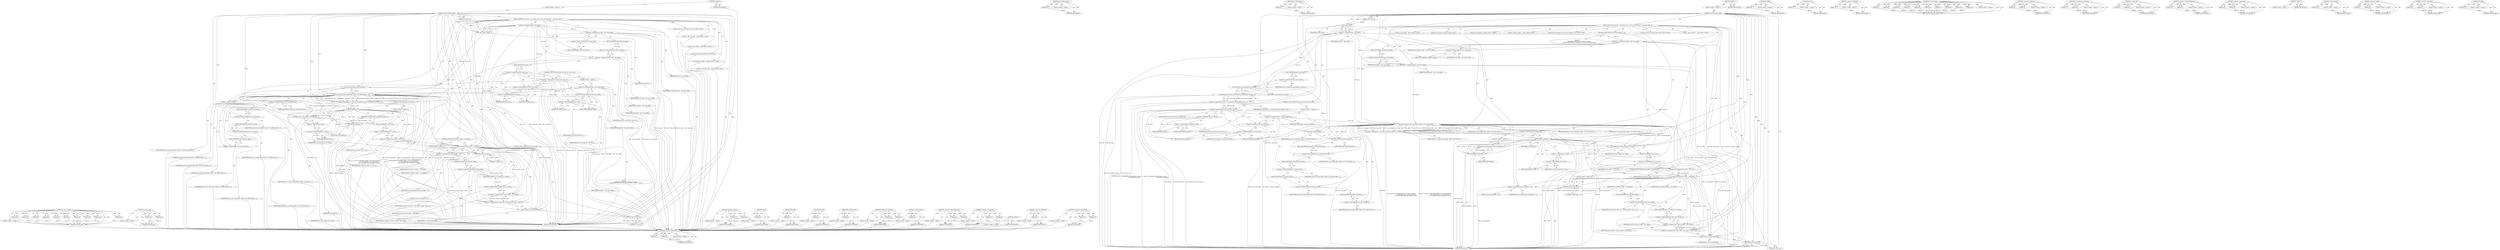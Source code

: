 digraph "PTR_ERR" {
vulnerable_163 [label=<(METHOD,ip_route_connect)>];
vulnerable_164 [label=<(PARAM,p1)>];
vulnerable_165 [label=<(PARAM,p2)>];
vulnerable_166 [label=<(PARAM,p3)>];
vulnerable_167 [label=<(PARAM,p4)>];
vulnerable_168 [label=<(PARAM,p5)>];
vulnerable_169 [label=<(PARAM,p6)>];
vulnerable_170 [label=<(PARAM,p7)>];
vulnerable_171 [label=<(PARAM,p8)>];
vulnerable_172 [label=<(PARAM,p9)>];
vulnerable_173 [label=<(PARAM,p10)>];
vulnerable_174 [label=<(BLOCK,&lt;empty&gt;,&lt;empty&gt;)>];
vulnerable_175 [label=<(METHOD_RETURN,ANY)>];
vulnerable_192 [label=<(METHOD,sk_setup_caps)>];
vulnerable_193 [label=<(PARAM,p1)>];
vulnerable_194 [label=<(PARAM,p2)>];
vulnerable_195 [label=<(BLOCK,&lt;empty&gt;,&lt;empty&gt;)>];
vulnerable_196 [label=<(METHOD_RETURN,ANY)>];
vulnerable_6 [label=<(METHOD,&lt;global&gt;)<SUB>1</SUB>>];
vulnerable_7 [label=<(BLOCK,&lt;empty&gt;,&lt;empty&gt;)<SUB>1</SUB>>];
vulnerable_8 [label=<(METHOD,inet_sk_reselect_saddr)<SUB>1</SUB>>];
vulnerable_9 [label=<(PARAM,struct sock *sk)<SUB>1</SUB>>];
vulnerable_10 [label=<(BLOCK,{
	struct inet_sock *inet = inet_sk(sk);
	__be3...,{
	struct inet_sock *inet = inet_sk(sk);
	__be3...)<SUB>2</SUB>>];
vulnerable_11 [label="<(LOCAL,struct inet_sock* inet: inet_sock*)<SUB>3</SUB>>"];
vulnerable_12 [label=<(&lt;operator&gt;.assignment,*inet = inet_sk(sk))<SUB>3</SUB>>];
vulnerable_13 [label=<(IDENTIFIER,inet,*inet = inet_sk(sk))<SUB>3</SUB>>];
vulnerable_14 [label=<(inet_sk,inet_sk(sk))<SUB>3</SUB>>];
vulnerable_15 [label=<(IDENTIFIER,sk,inet_sk(sk))<SUB>3</SUB>>];
vulnerable_16 [label="<(LOCAL,__be32 old_saddr: __be32)<SUB>4</SUB>>"];
vulnerable_17 [label=<(&lt;operator&gt;.assignment,old_saddr = inet-&gt;inet_saddr)<SUB>4</SUB>>];
vulnerable_18 [label=<(IDENTIFIER,old_saddr,old_saddr = inet-&gt;inet_saddr)<SUB>4</SUB>>];
vulnerable_19 [label=<(&lt;operator&gt;.indirectFieldAccess,inet-&gt;inet_saddr)<SUB>4</SUB>>];
vulnerable_20 [label=<(IDENTIFIER,inet,old_saddr = inet-&gt;inet_saddr)<SUB>4</SUB>>];
vulnerable_21 [label=<(FIELD_IDENTIFIER,inet_saddr,inet_saddr)<SUB>4</SUB>>];
vulnerable_22 [label="<(LOCAL,__be32 daddr: __be32)<SUB>5</SUB>>"];
vulnerable_23 [label=<(&lt;operator&gt;.assignment,daddr = inet-&gt;inet_daddr)<SUB>5</SUB>>];
vulnerable_24 [label=<(IDENTIFIER,daddr,daddr = inet-&gt;inet_daddr)<SUB>5</SUB>>];
vulnerable_25 [label=<(&lt;operator&gt;.indirectFieldAccess,inet-&gt;inet_daddr)<SUB>5</SUB>>];
vulnerable_26 [label=<(IDENTIFIER,inet,daddr = inet-&gt;inet_daddr)<SUB>5</SUB>>];
vulnerable_27 [label=<(FIELD_IDENTIFIER,inet_daddr,inet_daddr)<SUB>5</SUB>>];
vulnerable_28 [label="<(LOCAL,struct flowi4 fl4: flowi4)<SUB>6</SUB>>"];
vulnerable_29 [label="<(LOCAL,struct rtable* rt: rtable*)<SUB>7</SUB>>"];
vulnerable_30 [label="<(LOCAL,__be32 new_saddr: __be32)<SUB>8</SUB>>"];
vulnerable_31 [label=<(CONTROL_STRUCTURE,IF,if (inet-&gt;opt &amp;&amp; inet-&gt;opt-&gt;srr))<SUB>10</SUB>>];
vulnerable_32 [label=<(&lt;operator&gt;.logicalAnd,inet-&gt;opt &amp;&amp; inet-&gt;opt-&gt;srr)<SUB>10</SUB>>];
vulnerable_33 [label=<(&lt;operator&gt;.indirectFieldAccess,inet-&gt;opt)<SUB>10</SUB>>];
vulnerable_34 [label=<(IDENTIFIER,inet,inet-&gt;opt &amp;&amp; inet-&gt;opt-&gt;srr)<SUB>10</SUB>>];
vulnerable_35 [label=<(FIELD_IDENTIFIER,opt,opt)<SUB>10</SUB>>];
vulnerable_36 [label=<(&lt;operator&gt;.indirectFieldAccess,inet-&gt;opt-&gt;srr)<SUB>10</SUB>>];
vulnerable_37 [label=<(&lt;operator&gt;.indirectFieldAccess,inet-&gt;opt)<SUB>10</SUB>>];
vulnerable_38 [label=<(IDENTIFIER,inet,inet-&gt;opt &amp;&amp; inet-&gt;opt-&gt;srr)<SUB>10</SUB>>];
vulnerable_39 [label=<(FIELD_IDENTIFIER,opt,opt)<SUB>10</SUB>>];
vulnerable_40 [label=<(FIELD_IDENTIFIER,srr,srr)<SUB>10</SUB>>];
vulnerable_41 [label=<(BLOCK,&lt;empty&gt;,&lt;empty&gt;)<SUB>11</SUB>>];
vulnerable_42 [label=<(&lt;operator&gt;.assignment,daddr = inet-&gt;opt-&gt;faddr)<SUB>11</SUB>>];
vulnerable_43 [label=<(IDENTIFIER,daddr,daddr = inet-&gt;opt-&gt;faddr)<SUB>11</SUB>>];
vulnerable_44 [label=<(&lt;operator&gt;.indirectFieldAccess,inet-&gt;opt-&gt;faddr)<SUB>11</SUB>>];
vulnerable_45 [label=<(&lt;operator&gt;.indirectFieldAccess,inet-&gt;opt)<SUB>11</SUB>>];
vulnerable_46 [label=<(IDENTIFIER,inet,daddr = inet-&gt;opt-&gt;faddr)<SUB>11</SUB>>];
vulnerable_47 [label=<(FIELD_IDENTIFIER,opt,opt)<SUB>11</SUB>>];
vulnerable_48 [label=<(FIELD_IDENTIFIER,faddr,faddr)<SUB>11</SUB>>];
vulnerable_49 [label=<(&lt;operator&gt;.assignment,rt = ip_route_connect(&amp;fl4, daddr, 0, RT_CONN_F...)<SUB>14</SUB>>];
vulnerable_50 [label=<(IDENTIFIER,rt,rt = ip_route_connect(&amp;fl4, daddr, 0, RT_CONN_F...)<SUB>14</SUB>>];
vulnerable_51 [label=<(ip_route_connect,ip_route_connect(&amp;fl4, daddr, 0, RT_CONN_FLAGS(...)<SUB>14</SUB>>];
vulnerable_52 [label=<(&lt;operator&gt;.addressOf,&amp;fl4)<SUB>14</SUB>>];
vulnerable_53 [label=<(IDENTIFIER,fl4,ip_route_connect(&amp;fl4, daddr, 0, RT_CONN_FLAGS(...)<SUB>14</SUB>>];
vulnerable_54 [label=<(IDENTIFIER,daddr,ip_route_connect(&amp;fl4, daddr, 0, RT_CONN_FLAGS(...)<SUB>14</SUB>>];
vulnerable_55 [label=<(LITERAL,0,ip_route_connect(&amp;fl4, daddr, 0, RT_CONN_FLAGS(...)<SUB>14</SUB>>];
vulnerable_56 [label=<(RT_CONN_FLAGS,RT_CONN_FLAGS(sk))<SUB>14</SUB>>];
vulnerable_57 [label=<(IDENTIFIER,sk,RT_CONN_FLAGS(sk))<SUB>14</SUB>>];
vulnerable_58 [label=<(&lt;operator&gt;.indirectFieldAccess,sk-&gt;sk_bound_dev_if)<SUB>15</SUB>>];
vulnerable_59 [label=<(IDENTIFIER,sk,ip_route_connect(&amp;fl4, daddr, 0, RT_CONN_FLAGS(...)<SUB>15</SUB>>];
vulnerable_60 [label=<(FIELD_IDENTIFIER,sk_bound_dev_if,sk_bound_dev_if)<SUB>15</SUB>>];
vulnerable_61 [label=<(&lt;operator&gt;.indirectFieldAccess,sk-&gt;sk_protocol)<SUB>15</SUB>>];
vulnerable_62 [label=<(IDENTIFIER,sk,ip_route_connect(&amp;fl4, daddr, 0, RT_CONN_FLAGS(...)<SUB>15</SUB>>];
vulnerable_63 [label=<(FIELD_IDENTIFIER,sk_protocol,sk_protocol)<SUB>15</SUB>>];
vulnerable_64 [label=<(&lt;operator&gt;.indirectFieldAccess,inet-&gt;inet_sport)<SUB>16</SUB>>];
vulnerable_65 [label=<(IDENTIFIER,inet,ip_route_connect(&amp;fl4, daddr, 0, RT_CONN_FLAGS(...)<SUB>16</SUB>>];
vulnerable_66 [label=<(FIELD_IDENTIFIER,inet_sport,inet_sport)<SUB>16</SUB>>];
vulnerable_67 [label=<(&lt;operator&gt;.indirectFieldAccess,inet-&gt;inet_dport)<SUB>16</SUB>>];
vulnerable_68 [label=<(IDENTIFIER,inet,ip_route_connect(&amp;fl4, daddr, 0, RT_CONN_FLAGS(...)<SUB>16</SUB>>];
vulnerable_69 [label=<(FIELD_IDENTIFIER,inet_dport,inet_dport)<SUB>16</SUB>>];
vulnerable_70 [label=<(IDENTIFIER,sk,ip_route_connect(&amp;fl4, daddr, 0, RT_CONN_FLAGS(...)<SUB>16</SUB>>];
vulnerable_71 [label=<(LITERAL,false,ip_route_connect(&amp;fl4, daddr, 0, RT_CONN_FLAGS(...)<SUB>16</SUB>>];
vulnerable_72 [label=<(CONTROL_STRUCTURE,IF,if (IS_ERR(rt)))<SUB>17</SUB>>];
vulnerable_73 [label=<(IS_ERR,IS_ERR(rt))<SUB>17</SUB>>];
vulnerable_74 [label=<(IDENTIFIER,rt,IS_ERR(rt))<SUB>17</SUB>>];
vulnerable_75 [label=<(BLOCK,&lt;empty&gt;,&lt;empty&gt;)<SUB>18</SUB>>];
vulnerable_76 [label=<(RETURN,return PTR_ERR(rt);,return PTR_ERR(rt);)<SUB>18</SUB>>];
vulnerable_77 [label=<(PTR_ERR,PTR_ERR(rt))<SUB>18</SUB>>];
vulnerable_78 [label=<(IDENTIFIER,rt,PTR_ERR(rt))<SUB>18</SUB>>];
vulnerable_79 [label=<(sk_setup_caps,sk_setup_caps(sk, &amp;rt-&gt;dst))<SUB>20</SUB>>];
vulnerable_80 [label=<(IDENTIFIER,sk,sk_setup_caps(sk, &amp;rt-&gt;dst))<SUB>20</SUB>>];
vulnerable_81 [label=<(&lt;operator&gt;.addressOf,&amp;rt-&gt;dst)<SUB>20</SUB>>];
vulnerable_82 [label=<(&lt;operator&gt;.indirectFieldAccess,rt-&gt;dst)<SUB>20</SUB>>];
vulnerable_83 [label=<(IDENTIFIER,rt,sk_setup_caps(sk, &amp;rt-&gt;dst))<SUB>20</SUB>>];
vulnerable_84 [label=<(FIELD_IDENTIFIER,dst,dst)<SUB>20</SUB>>];
vulnerable_85 [label=<(&lt;operator&gt;.assignment,new_saddr = rt-&gt;rt_src)<SUB>22</SUB>>];
vulnerable_86 [label=<(IDENTIFIER,new_saddr,new_saddr = rt-&gt;rt_src)<SUB>22</SUB>>];
vulnerable_87 [label=<(&lt;operator&gt;.indirectFieldAccess,rt-&gt;rt_src)<SUB>22</SUB>>];
vulnerable_88 [label=<(IDENTIFIER,rt,new_saddr = rt-&gt;rt_src)<SUB>22</SUB>>];
vulnerable_89 [label=<(FIELD_IDENTIFIER,rt_src,rt_src)<SUB>22</SUB>>];
vulnerable_90 [label=<(CONTROL_STRUCTURE,IF,if (new_saddr == old_saddr))<SUB>24</SUB>>];
vulnerable_91 [label=<(&lt;operator&gt;.equals,new_saddr == old_saddr)<SUB>24</SUB>>];
vulnerable_92 [label=<(IDENTIFIER,new_saddr,new_saddr == old_saddr)<SUB>24</SUB>>];
vulnerable_93 [label=<(IDENTIFIER,old_saddr,new_saddr == old_saddr)<SUB>24</SUB>>];
vulnerable_94 [label=<(BLOCK,&lt;empty&gt;,&lt;empty&gt;)<SUB>25</SUB>>];
vulnerable_95 [label=<(RETURN,return 0;,return 0;)<SUB>25</SUB>>];
vulnerable_96 [label=<(LITERAL,0,return 0;)<SUB>25</SUB>>];
vulnerable_97 [label=<(CONTROL_STRUCTURE,IF,if (sysctl_ip_dynaddr &gt; 1))<SUB>27</SUB>>];
vulnerable_98 [label=<(&lt;operator&gt;.greaterThan,sysctl_ip_dynaddr &gt; 1)<SUB>27</SUB>>];
vulnerable_99 [label=<(IDENTIFIER,sysctl_ip_dynaddr,sysctl_ip_dynaddr &gt; 1)<SUB>27</SUB>>];
vulnerable_100 [label=<(LITERAL,1,sysctl_ip_dynaddr &gt; 1)<SUB>27</SUB>>];
vulnerable_101 [label="<(BLOCK,{
		printk(KERN_INFO &quot;%s(): shifting inet-&gt;sadd...,{
		printk(KERN_INFO &quot;%s(): shifting inet-&gt;sadd...)<SUB>27</SUB>>"];
vulnerable_102 [label=<(&lt;operator&gt;.assignment,inet-&gt;inet_saddr = inet-&gt;inet_rcv_saddr = new_s...)<SUB>32</SUB>>];
vulnerable_103 [label=<(&lt;operator&gt;.indirectFieldAccess,inet-&gt;inet_saddr)<SUB>32</SUB>>];
vulnerable_104 [label=<(IDENTIFIER,inet,inet-&gt;inet_saddr = inet-&gt;inet_rcv_saddr = new_s...)<SUB>32</SUB>>];
vulnerable_105 [label=<(FIELD_IDENTIFIER,inet_saddr,inet_saddr)<SUB>32</SUB>>];
vulnerable_106 [label=<(&lt;operator&gt;.assignment,inet-&gt;inet_rcv_saddr = new_saddr)<SUB>32</SUB>>];
vulnerable_107 [label=<(&lt;operator&gt;.indirectFieldAccess,inet-&gt;inet_rcv_saddr)<SUB>32</SUB>>];
vulnerable_108 [label=<(IDENTIFIER,inet,inet-&gt;inet_rcv_saddr = new_saddr)<SUB>32</SUB>>];
vulnerable_109 [label=<(FIELD_IDENTIFIER,inet_rcv_saddr,inet_rcv_saddr)<SUB>32</SUB>>];
vulnerable_110 [label=<(IDENTIFIER,new_saddr,inet-&gt;inet_rcv_saddr = new_saddr)<SUB>32</SUB>>];
vulnerable_111 [label=<(__sk_prot_rehash,__sk_prot_rehash(sk))<SUB>42</SUB>>];
vulnerable_112 [label=<(IDENTIFIER,sk,__sk_prot_rehash(sk))<SUB>42</SUB>>];
vulnerable_113 [label=<(RETURN,return 0;,return 0;)<SUB>43</SUB>>];
vulnerable_114 [label=<(LITERAL,0,return 0;)<SUB>43</SUB>>];
vulnerable_115 [label=<(METHOD_RETURN,int)<SUB>1</SUB>>];
vulnerable_117 [label=<(METHOD_RETURN,ANY)<SUB>1</SUB>>];
vulnerable_197 [label=<(METHOD,&lt;operator&gt;.equals)>];
vulnerable_198 [label=<(PARAM,p1)>];
vulnerable_199 [label=<(PARAM,p2)>];
vulnerable_200 [label=<(BLOCK,&lt;empty&gt;,&lt;empty&gt;)>];
vulnerable_201 [label=<(METHOD_RETURN,ANY)>];
vulnerable_149 [label=<(METHOD,inet_sk)>];
vulnerable_150 [label=<(PARAM,p1)>];
vulnerable_151 [label=<(BLOCK,&lt;empty&gt;,&lt;empty&gt;)>];
vulnerable_152 [label=<(METHOD_RETURN,ANY)>];
vulnerable_188 [label=<(METHOD,PTR_ERR)>];
vulnerable_189 [label=<(PARAM,p1)>];
vulnerable_190 [label=<(BLOCK,&lt;empty&gt;,&lt;empty&gt;)>];
vulnerable_191 [label=<(METHOD_RETURN,ANY)>];
vulnerable_184 [label=<(METHOD,IS_ERR)>];
vulnerable_185 [label=<(PARAM,p1)>];
vulnerable_186 [label=<(BLOCK,&lt;empty&gt;,&lt;empty&gt;)>];
vulnerable_187 [label=<(METHOD_RETURN,ANY)>];
vulnerable_180 [label=<(METHOD,RT_CONN_FLAGS)>];
vulnerable_181 [label=<(PARAM,p1)>];
vulnerable_182 [label=<(BLOCK,&lt;empty&gt;,&lt;empty&gt;)>];
vulnerable_183 [label=<(METHOD_RETURN,ANY)>];
vulnerable_158 [label=<(METHOD,&lt;operator&gt;.logicalAnd)>];
vulnerable_159 [label=<(PARAM,p1)>];
vulnerable_160 [label=<(PARAM,p2)>];
vulnerable_161 [label=<(BLOCK,&lt;empty&gt;,&lt;empty&gt;)>];
vulnerable_162 [label=<(METHOD_RETURN,ANY)>];
vulnerable_207 [label=<(METHOD,__sk_prot_rehash)>];
vulnerable_208 [label=<(PARAM,p1)>];
vulnerable_209 [label=<(BLOCK,&lt;empty&gt;,&lt;empty&gt;)>];
vulnerable_210 [label=<(METHOD_RETURN,ANY)>];
vulnerable_153 [label=<(METHOD,&lt;operator&gt;.indirectFieldAccess)>];
vulnerable_154 [label=<(PARAM,p1)>];
vulnerable_155 [label=<(PARAM,p2)>];
vulnerable_156 [label=<(BLOCK,&lt;empty&gt;,&lt;empty&gt;)>];
vulnerable_157 [label=<(METHOD_RETURN,ANY)>];
vulnerable_144 [label=<(METHOD,&lt;operator&gt;.assignment)>];
vulnerable_145 [label=<(PARAM,p1)>];
vulnerable_146 [label=<(PARAM,p2)>];
vulnerable_147 [label=<(BLOCK,&lt;empty&gt;,&lt;empty&gt;)>];
vulnerable_148 [label=<(METHOD_RETURN,ANY)>];
vulnerable_138 [label=<(METHOD,&lt;global&gt;)<SUB>1</SUB>>];
vulnerable_139 [label=<(BLOCK,&lt;empty&gt;,&lt;empty&gt;)>];
vulnerable_140 [label=<(METHOD_RETURN,ANY)>];
vulnerable_176 [label=<(METHOD,&lt;operator&gt;.addressOf)>];
vulnerable_177 [label=<(PARAM,p1)>];
vulnerable_178 [label=<(BLOCK,&lt;empty&gt;,&lt;empty&gt;)>];
vulnerable_179 [label=<(METHOD_RETURN,ANY)>];
vulnerable_202 [label=<(METHOD,&lt;operator&gt;.greaterThan)>];
vulnerable_203 [label=<(PARAM,p1)>];
vulnerable_204 [label=<(PARAM,p2)>];
vulnerable_205 [label=<(BLOCK,&lt;empty&gt;,&lt;empty&gt;)>];
vulnerable_206 [label=<(METHOD_RETURN,ANY)>];
fixed_225 [label=<(METHOD,&lt;operator&gt;.greaterThan)>];
fixed_226 [label=<(PARAM,p1)>];
fixed_227 [label=<(PARAM,p2)>];
fixed_228 [label=<(BLOCK,&lt;empty&gt;,&lt;empty&gt;)>];
fixed_229 [label=<(METHOD_RETURN,ANY)>];
fixed_172 [label=<(METHOD,sock_owned_by_user)>];
fixed_173 [label=<(PARAM,p1)>];
fixed_174 [label=<(BLOCK,&lt;empty&gt;,&lt;empty&gt;)>];
fixed_175 [label=<(METHOD_RETURN,ANY)>];
fixed_203 [label=<(METHOD,RT_CONN_FLAGS)>];
fixed_204 [label=<(PARAM,p1)>];
fixed_205 [label=<(BLOCK,&lt;empty&gt;,&lt;empty&gt;)>];
fixed_206 [label=<(METHOD_RETURN,ANY)>];
fixed_6 [label=<(METHOD,&lt;global&gt;)<SUB>1</SUB>>];
fixed_7 [label=<(BLOCK,&lt;empty&gt;,&lt;empty&gt;)<SUB>1</SUB>>];
fixed_8 [label=<(METHOD,inet_sk_reselect_saddr)<SUB>1</SUB>>];
fixed_9 [label=<(PARAM,struct sock *sk)<SUB>1</SUB>>];
fixed_10 [label=<(BLOCK,{
	struct inet_sock *inet = inet_sk(sk);
	__be3...,{
	struct inet_sock *inet = inet_sk(sk);
	__be3...)<SUB>2</SUB>>];
fixed_11 [label="<(LOCAL,struct inet_sock* inet: inet_sock*)<SUB>3</SUB>>"];
fixed_12 [label=<(&lt;operator&gt;.assignment,*inet = inet_sk(sk))<SUB>3</SUB>>];
fixed_13 [label=<(IDENTIFIER,inet,*inet = inet_sk(sk))<SUB>3</SUB>>];
fixed_14 [label=<(inet_sk,inet_sk(sk))<SUB>3</SUB>>];
fixed_15 [label=<(IDENTIFIER,sk,inet_sk(sk))<SUB>3</SUB>>];
fixed_16 [label="<(LOCAL,__be32 old_saddr: __be32)<SUB>4</SUB>>"];
fixed_17 [label=<(&lt;operator&gt;.assignment,old_saddr = inet-&gt;inet_saddr)<SUB>4</SUB>>];
fixed_18 [label=<(IDENTIFIER,old_saddr,old_saddr = inet-&gt;inet_saddr)<SUB>4</SUB>>];
fixed_19 [label=<(&lt;operator&gt;.indirectFieldAccess,inet-&gt;inet_saddr)<SUB>4</SUB>>];
fixed_20 [label=<(IDENTIFIER,inet,old_saddr = inet-&gt;inet_saddr)<SUB>4</SUB>>];
fixed_21 [label=<(FIELD_IDENTIFIER,inet_saddr,inet_saddr)<SUB>4</SUB>>];
fixed_22 [label="<(LOCAL,__be32 daddr: __be32)<SUB>5</SUB>>"];
fixed_23 [label=<(&lt;operator&gt;.assignment,daddr = inet-&gt;inet_daddr)<SUB>5</SUB>>];
fixed_24 [label=<(IDENTIFIER,daddr,daddr = inet-&gt;inet_daddr)<SUB>5</SUB>>];
fixed_25 [label=<(&lt;operator&gt;.indirectFieldAccess,inet-&gt;inet_daddr)<SUB>5</SUB>>];
fixed_26 [label=<(IDENTIFIER,inet,daddr = inet-&gt;inet_daddr)<SUB>5</SUB>>];
fixed_27 [label=<(FIELD_IDENTIFIER,inet_daddr,inet_daddr)<SUB>5</SUB>>];
fixed_28 [label="<(LOCAL,struct flowi4 fl4: flowi4)<SUB>6</SUB>>"];
fixed_29 [label="<(LOCAL,struct rtable* rt: rtable*)<SUB>7</SUB>>"];
fixed_30 [label="<(LOCAL,__be32 new_saddr: __be32)<SUB>8</SUB>>"];
fixed_31 [label="<(LOCAL,struct ip_options_rcu* inet_opt: ip_options_rcu*)<SUB>9</SUB>>"];
fixed_32 [label=<(&lt;operator&gt;.assignment,inet_opt = rcu_dereference_protected(inet-&gt;inet...)<SUB>11</SUB>>];
fixed_33 [label=<(IDENTIFIER,inet_opt,inet_opt = rcu_dereference_protected(inet-&gt;inet...)<SUB>11</SUB>>];
fixed_34 [label=<(rcu_dereference_protected,rcu_dereference_protected(inet-&gt;inet_opt,
					...)<SUB>11</SUB>>];
fixed_35 [label=<(&lt;operator&gt;.indirectFieldAccess,inet-&gt;inet_opt)<SUB>11</SUB>>];
fixed_36 [label=<(IDENTIFIER,inet,rcu_dereference_protected(inet-&gt;inet_opt,
					...)<SUB>11</SUB>>];
fixed_37 [label=<(FIELD_IDENTIFIER,inet_opt,inet_opt)<SUB>11</SUB>>];
fixed_38 [label=<(sock_owned_by_user,sock_owned_by_user(sk))<SUB>12</SUB>>];
fixed_39 [label=<(IDENTIFIER,sk,sock_owned_by_user(sk))<SUB>12</SUB>>];
fixed_40 [label=<(CONTROL_STRUCTURE,IF,if (inet_opt &amp;&amp; inet_opt-&gt;opt.srr))<SUB>13</SUB>>];
fixed_41 [label=<(&lt;operator&gt;.logicalAnd,inet_opt &amp;&amp; inet_opt-&gt;opt.srr)<SUB>13</SUB>>];
fixed_42 [label=<(IDENTIFIER,inet_opt,inet_opt &amp;&amp; inet_opt-&gt;opt.srr)<SUB>13</SUB>>];
fixed_43 [label=<(&lt;operator&gt;.fieldAccess,inet_opt-&gt;opt.srr)<SUB>13</SUB>>];
fixed_44 [label=<(&lt;operator&gt;.indirectFieldAccess,inet_opt-&gt;opt)<SUB>13</SUB>>];
fixed_45 [label=<(IDENTIFIER,inet_opt,inet_opt &amp;&amp; inet_opt-&gt;opt.srr)<SUB>13</SUB>>];
fixed_46 [label=<(FIELD_IDENTIFIER,opt,opt)<SUB>13</SUB>>];
fixed_47 [label=<(FIELD_IDENTIFIER,srr,srr)<SUB>13</SUB>>];
fixed_48 [label=<(BLOCK,&lt;empty&gt;,&lt;empty&gt;)<SUB>14</SUB>>];
fixed_49 [label=<(&lt;operator&gt;.assignment,daddr = inet_opt-&gt;opt.faddr)<SUB>14</SUB>>];
fixed_50 [label=<(IDENTIFIER,daddr,daddr = inet_opt-&gt;opt.faddr)<SUB>14</SUB>>];
fixed_51 [label=<(&lt;operator&gt;.fieldAccess,inet_opt-&gt;opt.faddr)<SUB>14</SUB>>];
fixed_52 [label=<(&lt;operator&gt;.indirectFieldAccess,inet_opt-&gt;opt)<SUB>14</SUB>>];
fixed_53 [label=<(IDENTIFIER,inet_opt,daddr = inet_opt-&gt;opt.faddr)<SUB>14</SUB>>];
fixed_54 [label=<(FIELD_IDENTIFIER,opt,opt)<SUB>14</SUB>>];
fixed_55 [label=<(FIELD_IDENTIFIER,faddr,faddr)<SUB>14</SUB>>];
fixed_56 [label=<(&lt;operator&gt;.assignment,rt = ip_route_connect(&amp;fl4, daddr, 0, RT_CONN_F...)<SUB>17</SUB>>];
fixed_57 [label=<(IDENTIFIER,rt,rt = ip_route_connect(&amp;fl4, daddr, 0, RT_CONN_F...)<SUB>17</SUB>>];
fixed_58 [label=<(ip_route_connect,ip_route_connect(&amp;fl4, daddr, 0, RT_CONN_FLAGS(...)<SUB>17</SUB>>];
fixed_59 [label=<(&lt;operator&gt;.addressOf,&amp;fl4)<SUB>17</SUB>>];
fixed_60 [label=<(IDENTIFIER,fl4,ip_route_connect(&amp;fl4, daddr, 0, RT_CONN_FLAGS(...)<SUB>17</SUB>>];
fixed_61 [label=<(IDENTIFIER,daddr,ip_route_connect(&amp;fl4, daddr, 0, RT_CONN_FLAGS(...)<SUB>17</SUB>>];
fixed_62 [label=<(LITERAL,0,ip_route_connect(&amp;fl4, daddr, 0, RT_CONN_FLAGS(...)<SUB>17</SUB>>];
fixed_63 [label=<(RT_CONN_FLAGS,RT_CONN_FLAGS(sk))<SUB>17</SUB>>];
fixed_64 [label=<(IDENTIFIER,sk,RT_CONN_FLAGS(sk))<SUB>17</SUB>>];
fixed_65 [label=<(&lt;operator&gt;.indirectFieldAccess,sk-&gt;sk_bound_dev_if)<SUB>18</SUB>>];
fixed_66 [label=<(IDENTIFIER,sk,ip_route_connect(&amp;fl4, daddr, 0, RT_CONN_FLAGS(...)<SUB>18</SUB>>];
fixed_67 [label=<(FIELD_IDENTIFIER,sk_bound_dev_if,sk_bound_dev_if)<SUB>18</SUB>>];
fixed_68 [label=<(&lt;operator&gt;.indirectFieldAccess,sk-&gt;sk_protocol)<SUB>18</SUB>>];
fixed_69 [label=<(IDENTIFIER,sk,ip_route_connect(&amp;fl4, daddr, 0, RT_CONN_FLAGS(...)<SUB>18</SUB>>];
fixed_70 [label=<(FIELD_IDENTIFIER,sk_protocol,sk_protocol)<SUB>18</SUB>>];
fixed_71 [label=<(&lt;operator&gt;.indirectFieldAccess,inet-&gt;inet_sport)<SUB>19</SUB>>];
fixed_72 [label=<(IDENTIFIER,inet,ip_route_connect(&amp;fl4, daddr, 0, RT_CONN_FLAGS(...)<SUB>19</SUB>>];
fixed_73 [label=<(FIELD_IDENTIFIER,inet_sport,inet_sport)<SUB>19</SUB>>];
fixed_74 [label=<(&lt;operator&gt;.indirectFieldAccess,inet-&gt;inet_dport)<SUB>19</SUB>>];
fixed_75 [label=<(IDENTIFIER,inet,ip_route_connect(&amp;fl4, daddr, 0, RT_CONN_FLAGS(...)<SUB>19</SUB>>];
fixed_76 [label=<(FIELD_IDENTIFIER,inet_dport,inet_dport)<SUB>19</SUB>>];
fixed_77 [label=<(IDENTIFIER,sk,ip_route_connect(&amp;fl4, daddr, 0, RT_CONN_FLAGS(...)<SUB>19</SUB>>];
fixed_78 [label=<(LITERAL,false,ip_route_connect(&amp;fl4, daddr, 0, RT_CONN_FLAGS(...)<SUB>19</SUB>>];
fixed_79 [label=<(CONTROL_STRUCTURE,IF,if (IS_ERR(rt)))<SUB>20</SUB>>];
fixed_80 [label=<(IS_ERR,IS_ERR(rt))<SUB>20</SUB>>];
fixed_81 [label=<(IDENTIFIER,rt,IS_ERR(rt))<SUB>20</SUB>>];
fixed_82 [label=<(BLOCK,&lt;empty&gt;,&lt;empty&gt;)<SUB>21</SUB>>];
fixed_83 [label=<(RETURN,return PTR_ERR(rt);,return PTR_ERR(rt);)<SUB>21</SUB>>];
fixed_84 [label=<(PTR_ERR,PTR_ERR(rt))<SUB>21</SUB>>];
fixed_85 [label=<(IDENTIFIER,rt,PTR_ERR(rt))<SUB>21</SUB>>];
fixed_86 [label=<(sk_setup_caps,sk_setup_caps(sk, &amp;rt-&gt;dst))<SUB>23</SUB>>];
fixed_87 [label=<(IDENTIFIER,sk,sk_setup_caps(sk, &amp;rt-&gt;dst))<SUB>23</SUB>>];
fixed_88 [label=<(&lt;operator&gt;.addressOf,&amp;rt-&gt;dst)<SUB>23</SUB>>];
fixed_89 [label=<(&lt;operator&gt;.indirectFieldAccess,rt-&gt;dst)<SUB>23</SUB>>];
fixed_90 [label=<(IDENTIFIER,rt,sk_setup_caps(sk, &amp;rt-&gt;dst))<SUB>23</SUB>>];
fixed_91 [label=<(FIELD_IDENTIFIER,dst,dst)<SUB>23</SUB>>];
fixed_92 [label=<(&lt;operator&gt;.assignment,new_saddr = rt-&gt;rt_src)<SUB>25</SUB>>];
fixed_93 [label=<(IDENTIFIER,new_saddr,new_saddr = rt-&gt;rt_src)<SUB>25</SUB>>];
fixed_94 [label=<(&lt;operator&gt;.indirectFieldAccess,rt-&gt;rt_src)<SUB>25</SUB>>];
fixed_95 [label=<(IDENTIFIER,rt,new_saddr = rt-&gt;rt_src)<SUB>25</SUB>>];
fixed_96 [label=<(FIELD_IDENTIFIER,rt_src,rt_src)<SUB>25</SUB>>];
fixed_97 [label=<(CONTROL_STRUCTURE,IF,if (new_saddr == old_saddr))<SUB>27</SUB>>];
fixed_98 [label=<(&lt;operator&gt;.equals,new_saddr == old_saddr)<SUB>27</SUB>>];
fixed_99 [label=<(IDENTIFIER,new_saddr,new_saddr == old_saddr)<SUB>27</SUB>>];
fixed_100 [label=<(IDENTIFIER,old_saddr,new_saddr == old_saddr)<SUB>27</SUB>>];
fixed_101 [label=<(BLOCK,&lt;empty&gt;,&lt;empty&gt;)<SUB>28</SUB>>];
fixed_102 [label=<(RETURN,return 0;,return 0;)<SUB>28</SUB>>];
fixed_103 [label=<(LITERAL,0,return 0;)<SUB>28</SUB>>];
fixed_104 [label=<(CONTROL_STRUCTURE,IF,if (sysctl_ip_dynaddr &gt; 1))<SUB>30</SUB>>];
fixed_105 [label=<(&lt;operator&gt;.greaterThan,sysctl_ip_dynaddr &gt; 1)<SUB>30</SUB>>];
fixed_106 [label=<(IDENTIFIER,sysctl_ip_dynaddr,sysctl_ip_dynaddr &gt; 1)<SUB>30</SUB>>];
fixed_107 [label=<(LITERAL,1,sysctl_ip_dynaddr &gt; 1)<SUB>30</SUB>>];
fixed_108 [label="<(BLOCK,{
		printk(KERN_INFO &quot;%s(): shifting inet-&gt;sadd...,{
		printk(KERN_INFO &quot;%s(): shifting inet-&gt;sadd...)<SUB>30</SUB>>"];
fixed_109 [label=<(&lt;operator&gt;.assignment,inet-&gt;inet_saddr = inet-&gt;inet_rcv_saddr = new_s...)<SUB>35</SUB>>];
fixed_110 [label=<(&lt;operator&gt;.indirectFieldAccess,inet-&gt;inet_saddr)<SUB>35</SUB>>];
fixed_111 [label=<(IDENTIFIER,inet,inet-&gt;inet_saddr = inet-&gt;inet_rcv_saddr = new_s...)<SUB>35</SUB>>];
fixed_112 [label=<(FIELD_IDENTIFIER,inet_saddr,inet_saddr)<SUB>35</SUB>>];
fixed_113 [label=<(&lt;operator&gt;.assignment,inet-&gt;inet_rcv_saddr = new_saddr)<SUB>35</SUB>>];
fixed_114 [label=<(&lt;operator&gt;.indirectFieldAccess,inet-&gt;inet_rcv_saddr)<SUB>35</SUB>>];
fixed_115 [label=<(IDENTIFIER,inet,inet-&gt;inet_rcv_saddr = new_saddr)<SUB>35</SUB>>];
fixed_116 [label=<(FIELD_IDENTIFIER,inet_rcv_saddr,inet_rcv_saddr)<SUB>35</SUB>>];
fixed_117 [label=<(IDENTIFIER,new_saddr,inet-&gt;inet_rcv_saddr = new_saddr)<SUB>35</SUB>>];
fixed_118 [label=<(__sk_prot_rehash,__sk_prot_rehash(sk))<SUB>45</SUB>>];
fixed_119 [label=<(IDENTIFIER,sk,__sk_prot_rehash(sk))<SUB>45</SUB>>];
fixed_120 [label=<(RETURN,return 0;,return 0;)<SUB>46</SUB>>];
fixed_121 [label=<(LITERAL,0,return 0;)<SUB>46</SUB>>];
fixed_122 [label=<(METHOD_RETURN,int)<SUB>1</SUB>>];
fixed_124 [label=<(METHOD_RETURN,ANY)<SUB>1</SUB>>];
fixed_207 [label=<(METHOD,IS_ERR)>];
fixed_208 [label=<(PARAM,p1)>];
fixed_209 [label=<(BLOCK,&lt;empty&gt;,&lt;empty&gt;)>];
fixed_210 [label=<(METHOD_RETURN,ANY)>];
fixed_158 [label=<(METHOD,inet_sk)>];
fixed_159 [label=<(PARAM,p1)>];
fixed_160 [label=<(BLOCK,&lt;empty&gt;,&lt;empty&gt;)>];
fixed_161 [label=<(METHOD_RETURN,ANY)>];
fixed_199 [label=<(METHOD,&lt;operator&gt;.addressOf)>];
fixed_200 [label=<(PARAM,p1)>];
fixed_201 [label=<(BLOCK,&lt;empty&gt;,&lt;empty&gt;)>];
fixed_202 [label=<(METHOD_RETURN,ANY)>];
fixed_186 [label=<(METHOD,ip_route_connect)>];
fixed_187 [label=<(PARAM,p1)>];
fixed_188 [label=<(PARAM,p2)>];
fixed_189 [label=<(PARAM,p3)>];
fixed_190 [label=<(PARAM,p4)>];
fixed_191 [label=<(PARAM,p5)>];
fixed_192 [label=<(PARAM,p6)>];
fixed_193 [label=<(PARAM,p7)>];
fixed_194 [label=<(PARAM,p8)>];
fixed_195 [label=<(PARAM,p9)>];
fixed_196 [label=<(PARAM,p10)>];
fixed_197 [label=<(BLOCK,&lt;empty&gt;,&lt;empty&gt;)>];
fixed_198 [label=<(METHOD_RETURN,ANY)>];
fixed_181 [label=<(METHOD,&lt;operator&gt;.fieldAccess)>];
fixed_182 [label=<(PARAM,p1)>];
fixed_183 [label=<(PARAM,p2)>];
fixed_184 [label=<(BLOCK,&lt;empty&gt;,&lt;empty&gt;)>];
fixed_185 [label=<(METHOD_RETURN,ANY)>];
fixed_167 [label=<(METHOD,rcu_dereference_protected)>];
fixed_168 [label=<(PARAM,p1)>];
fixed_169 [label=<(PARAM,p2)>];
fixed_170 [label=<(BLOCK,&lt;empty&gt;,&lt;empty&gt;)>];
fixed_171 [label=<(METHOD_RETURN,ANY)>];
fixed_215 [label=<(METHOD,sk_setup_caps)>];
fixed_216 [label=<(PARAM,p1)>];
fixed_217 [label=<(PARAM,p2)>];
fixed_218 [label=<(BLOCK,&lt;empty&gt;,&lt;empty&gt;)>];
fixed_219 [label=<(METHOD_RETURN,ANY)>];
fixed_162 [label=<(METHOD,&lt;operator&gt;.indirectFieldAccess)>];
fixed_163 [label=<(PARAM,p1)>];
fixed_164 [label=<(PARAM,p2)>];
fixed_165 [label=<(BLOCK,&lt;empty&gt;,&lt;empty&gt;)>];
fixed_166 [label=<(METHOD_RETURN,ANY)>];
fixed_153 [label=<(METHOD,&lt;operator&gt;.assignment)>];
fixed_154 [label=<(PARAM,p1)>];
fixed_155 [label=<(PARAM,p2)>];
fixed_156 [label=<(BLOCK,&lt;empty&gt;,&lt;empty&gt;)>];
fixed_157 [label=<(METHOD_RETURN,ANY)>];
fixed_147 [label=<(METHOD,&lt;global&gt;)<SUB>1</SUB>>];
fixed_148 [label=<(BLOCK,&lt;empty&gt;,&lt;empty&gt;)>];
fixed_149 [label=<(METHOD_RETURN,ANY)>];
fixed_230 [label=<(METHOD,__sk_prot_rehash)>];
fixed_231 [label=<(PARAM,p1)>];
fixed_232 [label=<(BLOCK,&lt;empty&gt;,&lt;empty&gt;)>];
fixed_233 [label=<(METHOD_RETURN,ANY)>];
fixed_220 [label=<(METHOD,&lt;operator&gt;.equals)>];
fixed_221 [label=<(PARAM,p1)>];
fixed_222 [label=<(PARAM,p2)>];
fixed_223 [label=<(BLOCK,&lt;empty&gt;,&lt;empty&gt;)>];
fixed_224 [label=<(METHOD_RETURN,ANY)>];
fixed_176 [label=<(METHOD,&lt;operator&gt;.logicalAnd)>];
fixed_177 [label=<(PARAM,p1)>];
fixed_178 [label=<(PARAM,p2)>];
fixed_179 [label=<(BLOCK,&lt;empty&gt;,&lt;empty&gt;)>];
fixed_180 [label=<(METHOD_RETURN,ANY)>];
fixed_211 [label=<(METHOD,PTR_ERR)>];
fixed_212 [label=<(PARAM,p1)>];
fixed_213 [label=<(BLOCK,&lt;empty&gt;,&lt;empty&gt;)>];
fixed_214 [label=<(METHOD_RETURN,ANY)>];
vulnerable_163 -> vulnerable_164  [key=0, label="AST: "];
vulnerable_163 -> vulnerable_164  [key=1, label="DDG: "];
vulnerable_163 -> vulnerable_174  [key=0, label="AST: "];
vulnerable_163 -> vulnerable_165  [key=0, label="AST: "];
vulnerable_163 -> vulnerable_165  [key=1, label="DDG: "];
vulnerable_163 -> vulnerable_175  [key=0, label="AST: "];
vulnerable_163 -> vulnerable_175  [key=1, label="CFG: "];
vulnerable_163 -> vulnerable_166  [key=0, label="AST: "];
vulnerable_163 -> vulnerable_166  [key=1, label="DDG: "];
vulnerable_163 -> vulnerable_167  [key=0, label="AST: "];
vulnerable_163 -> vulnerable_167  [key=1, label="DDG: "];
vulnerable_163 -> vulnerable_168  [key=0, label="AST: "];
vulnerable_163 -> vulnerable_168  [key=1, label="DDG: "];
vulnerable_163 -> vulnerable_169  [key=0, label="AST: "];
vulnerable_163 -> vulnerable_169  [key=1, label="DDG: "];
vulnerable_163 -> vulnerable_170  [key=0, label="AST: "];
vulnerable_163 -> vulnerable_170  [key=1, label="DDG: "];
vulnerable_163 -> vulnerable_171  [key=0, label="AST: "];
vulnerable_163 -> vulnerable_171  [key=1, label="DDG: "];
vulnerable_163 -> vulnerable_172  [key=0, label="AST: "];
vulnerable_163 -> vulnerable_172  [key=1, label="DDG: "];
vulnerable_163 -> vulnerable_173  [key=0, label="AST: "];
vulnerable_163 -> vulnerable_173  [key=1, label="DDG: "];
vulnerable_164 -> vulnerable_175  [key=0, label="DDG: p1"];
vulnerable_165 -> vulnerable_175  [key=0, label="DDG: p2"];
vulnerable_166 -> vulnerable_175  [key=0, label="DDG: p3"];
vulnerable_167 -> vulnerable_175  [key=0, label="DDG: p4"];
vulnerable_168 -> vulnerable_175  [key=0, label="DDG: p5"];
vulnerable_169 -> vulnerable_175  [key=0, label="DDG: p6"];
vulnerable_170 -> vulnerable_175  [key=0, label="DDG: p7"];
vulnerable_171 -> vulnerable_175  [key=0, label="DDG: p8"];
vulnerable_172 -> vulnerable_175  [key=0, label="DDG: p9"];
vulnerable_173 -> vulnerable_175  [key=0, label="DDG: p10"];
vulnerable_174 -> fixed_225  [key=0];
vulnerable_175 -> fixed_225  [key=0];
vulnerable_192 -> vulnerable_193  [key=0, label="AST: "];
vulnerable_192 -> vulnerable_193  [key=1, label="DDG: "];
vulnerable_192 -> vulnerable_195  [key=0, label="AST: "];
vulnerable_192 -> vulnerable_194  [key=0, label="AST: "];
vulnerable_192 -> vulnerable_194  [key=1, label="DDG: "];
vulnerable_192 -> vulnerable_196  [key=0, label="AST: "];
vulnerable_192 -> vulnerable_196  [key=1, label="CFG: "];
vulnerable_193 -> vulnerable_196  [key=0, label="DDG: p1"];
vulnerable_194 -> vulnerable_196  [key=0, label="DDG: p2"];
vulnerable_195 -> fixed_225  [key=0];
vulnerable_196 -> fixed_225  [key=0];
vulnerable_6 -> vulnerable_7  [key=0, label="AST: "];
vulnerable_6 -> vulnerable_117  [key=0, label="AST: "];
vulnerable_6 -> vulnerable_117  [key=1, label="CFG: "];
vulnerable_7 -> vulnerable_8  [key=0, label="AST: "];
vulnerable_8 -> vulnerable_9  [key=0, label="AST: "];
vulnerable_8 -> vulnerable_9  [key=1, label="DDG: "];
vulnerable_8 -> vulnerable_10  [key=0, label="AST: "];
vulnerable_8 -> vulnerable_115  [key=0, label="AST: "];
vulnerable_8 -> vulnerable_14  [key=0, label="CFG: "];
vulnerable_8 -> vulnerable_14  [key=1, label="DDG: "];
vulnerable_8 -> vulnerable_102  [key=0, label="DDG: "];
vulnerable_8 -> vulnerable_113  [key=0, label="DDG: "];
vulnerable_8 -> vulnerable_79  [key=0, label="DDG: "];
vulnerable_8 -> vulnerable_111  [key=0, label="DDG: "];
vulnerable_8 -> vulnerable_114  [key=0, label="DDG: "];
vulnerable_8 -> vulnerable_51  [key=0, label="DDG: "];
vulnerable_8 -> vulnerable_73  [key=0, label="DDG: "];
vulnerable_8 -> vulnerable_91  [key=0, label="DDG: "];
vulnerable_8 -> vulnerable_95  [key=0, label="DDG: "];
vulnerable_8 -> vulnerable_98  [key=0, label="DDG: "];
vulnerable_8 -> vulnerable_106  [key=0, label="DDG: "];
vulnerable_8 -> vulnerable_56  [key=0, label="DDG: "];
vulnerable_8 -> vulnerable_96  [key=0, label="DDG: "];
vulnerable_8 -> vulnerable_77  [key=0, label="DDG: "];
vulnerable_9 -> vulnerable_14  [key=0, label="DDG: sk"];
vulnerable_10 -> vulnerable_11  [key=0, label="AST: "];
vulnerable_10 -> vulnerable_12  [key=0, label="AST: "];
vulnerable_10 -> vulnerable_16  [key=0, label="AST: "];
vulnerable_10 -> vulnerable_17  [key=0, label="AST: "];
vulnerable_10 -> vulnerable_22  [key=0, label="AST: "];
vulnerable_10 -> vulnerable_23  [key=0, label="AST: "];
vulnerable_10 -> vulnerable_28  [key=0, label="AST: "];
vulnerable_10 -> vulnerable_29  [key=0, label="AST: "];
vulnerable_10 -> vulnerable_30  [key=0, label="AST: "];
vulnerable_10 -> vulnerable_31  [key=0, label="AST: "];
vulnerable_10 -> vulnerable_49  [key=0, label="AST: "];
vulnerable_10 -> vulnerable_72  [key=0, label="AST: "];
vulnerable_10 -> vulnerable_79  [key=0, label="AST: "];
vulnerable_10 -> vulnerable_85  [key=0, label="AST: "];
vulnerable_10 -> vulnerable_90  [key=0, label="AST: "];
vulnerable_10 -> vulnerable_97  [key=0, label="AST: "];
vulnerable_10 -> vulnerable_102  [key=0, label="AST: "];
vulnerable_10 -> vulnerable_111  [key=0, label="AST: "];
vulnerable_10 -> vulnerable_113  [key=0, label="AST: "];
vulnerable_11 -> fixed_225  [key=0];
vulnerable_12 -> vulnerable_13  [key=0, label="AST: "];
vulnerable_12 -> vulnerable_14  [key=0, label="AST: "];
vulnerable_12 -> vulnerable_21  [key=0, label="CFG: "];
vulnerable_12 -> vulnerable_115  [key=0, label="DDG: inet"];
vulnerable_12 -> vulnerable_115  [key=1, label="DDG: inet_sk(sk)"];
vulnerable_12 -> vulnerable_115  [key=2, label="DDG: *inet = inet_sk(sk)"];
vulnerable_12 -> vulnerable_17  [key=0, label="DDG: inet"];
vulnerable_12 -> vulnerable_23  [key=0, label="DDG: inet"];
vulnerable_12 -> vulnerable_32  [key=0, label="DDG: inet"];
vulnerable_12 -> vulnerable_51  [key=0, label="DDG: inet"];
vulnerable_13 -> fixed_225  [key=0];
vulnerable_14 -> vulnerable_15  [key=0, label="AST: "];
vulnerable_14 -> vulnerable_12  [key=0, label="CFG: "];
vulnerable_14 -> vulnerable_12  [key=1, label="DDG: sk"];
vulnerable_14 -> vulnerable_56  [key=0, label="DDG: sk"];
vulnerable_15 -> fixed_225  [key=0];
vulnerable_16 -> fixed_225  [key=0];
vulnerable_17 -> vulnerable_18  [key=0, label="AST: "];
vulnerable_17 -> vulnerable_19  [key=0, label="AST: "];
vulnerable_17 -> vulnerable_27  [key=0, label="CFG: "];
vulnerable_17 -> vulnerable_115  [key=0, label="DDG: old_saddr"];
vulnerable_17 -> vulnerable_115  [key=1, label="DDG: inet-&gt;inet_saddr"];
vulnerable_17 -> vulnerable_115  [key=2, label="DDG: old_saddr = inet-&gt;inet_saddr"];
vulnerable_17 -> vulnerable_91  [key=0, label="DDG: old_saddr"];
vulnerable_18 -> fixed_225  [key=0];
vulnerable_19 -> vulnerable_20  [key=0, label="AST: "];
vulnerable_19 -> vulnerable_21  [key=0, label="AST: "];
vulnerable_19 -> vulnerable_17  [key=0, label="CFG: "];
vulnerable_20 -> fixed_225  [key=0];
vulnerable_21 -> vulnerable_19  [key=0, label="CFG: "];
vulnerable_22 -> fixed_225  [key=0];
vulnerable_23 -> vulnerable_24  [key=0, label="AST: "];
vulnerable_23 -> vulnerable_25  [key=0, label="AST: "];
vulnerable_23 -> vulnerable_35  [key=0, label="CFG: "];
vulnerable_23 -> vulnerable_115  [key=0, label="DDG: inet-&gt;inet_daddr"];
vulnerable_23 -> vulnerable_115  [key=1, label="DDG: daddr = inet-&gt;inet_daddr"];
vulnerable_23 -> vulnerable_51  [key=0, label="DDG: daddr"];
vulnerable_24 -> fixed_225  [key=0];
vulnerable_25 -> vulnerable_26  [key=0, label="AST: "];
vulnerable_25 -> vulnerable_27  [key=0, label="AST: "];
vulnerable_25 -> vulnerable_23  [key=0, label="CFG: "];
vulnerable_26 -> fixed_225  [key=0];
vulnerable_27 -> vulnerable_25  [key=0, label="CFG: "];
vulnerable_28 -> fixed_225  [key=0];
vulnerable_29 -> fixed_225  [key=0];
vulnerable_30 -> fixed_225  [key=0];
vulnerable_31 -> vulnerable_32  [key=0, label="AST: "];
vulnerable_31 -> vulnerable_41  [key=0, label="AST: "];
vulnerable_32 -> vulnerable_33  [key=0, label="AST: "];
vulnerable_32 -> vulnerable_36  [key=0, label="AST: "];
vulnerable_32 -> vulnerable_47  [key=0, label="CFG: "];
vulnerable_32 -> vulnerable_47  [key=1, label="CDG: "];
vulnerable_32 -> vulnerable_52  [key=0, label="CFG: "];
vulnerable_32 -> vulnerable_115  [key=0, label="DDG: inet-&gt;opt"];
vulnerable_32 -> vulnerable_115  [key=1, label="DDG: inet-&gt;opt-&gt;srr"];
vulnerable_32 -> vulnerable_115  [key=2, label="DDG: inet-&gt;opt &amp;&amp; inet-&gt;opt-&gt;srr"];
vulnerable_32 -> vulnerable_48  [key=0, label="CDG: "];
vulnerable_32 -> vulnerable_42  [key=0, label="CDG: "];
vulnerable_32 -> vulnerable_45  [key=0, label="CDG: "];
vulnerable_32 -> vulnerable_44  [key=0, label="CDG: "];
vulnerable_33 -> vulnerable_34  [key=0, label="AST: "];
vulnerable_33 -> vulnerable_35  [key=0, label="AST: "];
vulnerable_33 -> vulnerable_32  [key=0, label="CFG: "];
vulnerable_33 -> vulnerable_39  [key=0, label="CFG: "];
vulnerable_33 -> vulnerable_39  [key=1, label="CDG: "];
vulnerable_33 -> vulnerable_36  [key=0, label="CDG: "];
vulnerable_33 -> vulnerable_37  [key=0, label="CDG: "];
vulnerable_33 -> vulnerable_40  [key=0, label="CDG: "];
vulnerable_34 -> fixed_225  [key=0];
vulnerable_35 -> vulnerable_33  [key=0, label="CFG: "];
vulnerable_36 -> vulnerable_37  [key=0, label="AST: "];
vulnerable_36 -> vulnerable_40  [key=0, label="AST: "];
vulnerable_36 -> vulnerable_32  [key=0, label="CFG: "];
vulnerable_37 -> vulnerable_38  [key=0, label="AST: "];
vulnerable_37 -> vulnerable_39  [key=0, label="AST: "];
vulnerable_37 -> vulnerable_40  [key=0, label="CFG: "];
vulnerable_38 -> fixed_225  [key=0];
vulnerable_39 -> vulnerable_37  [key=0, label="CFG: "];
vulnerable_40 -> vulnerable_36  [key=0, label="CFG: "];
vulnerable_41 -> vulnerable_42  [key=0, label="AST: "];
vulnerable_42 -> vulnerable_43  [key=0, label="AST: "];
vulnerable_42 -> vulnerable_44  [key=0, label="AST: "];
vulnerable_42 -> vulnerable_52  [key=0, label="CFG: "];
vulnerable_42 -> vulnerable_115  [key=0, label="DDG: inet-&gt;opt-&gt;faddr"];
vulnerable_42 -> vulnerable_115  [key=1, label="DDG: daddr = inet-&gt;opt-&gt;faddr"];
vulnerable_42 -> vulnerable_51  [key=0, label="DDG: daddr"];
vulnerable_43 -> fixed_225  [key=0];
vulnerable_44 -> vulnerable_45  [key=0, label="AST: "];
vulnerable_44 -> vulnerable_48  [key=0, label="AST: "];
vulnerable_44 -> vulnerable_42  [key=0, label="CFG: "];
vulnerable_45 -> vulnerable_46  [key=0, label="AST: "];
vulnerable_45 -> vulnerable_47  [key=0, label="AST: "];
vulnerable_45 -> vulnerable_48  [key=0, label="CFG: "];
vulnerable_46 -> fixed_225  [key=0];
vulnerable_47 -> vulnerable_45  [key=0, label="CFG: "];
vulnerable_48 -> vulnerable_44  [key=0, label="CFG: "];
vulnerable_49 -> vulnerable_50  [key=0, label="AST: "];
vulnerable_49 -> vulnerable_51  [key=0, label="AST: "];
vulnerable_49 -> vulnerable_73  [key=0, label="CFG: "];
vulnerable_49 -> vulnerable_73  [key=1, label="DDG: rt"];
vulnerable_49 -> vulnerable_115  [key=0, label="DDG: ip_route_connect(&amp;fl4, daddr, 0, RT_CONN_FLAGS(sk),
			      sk-&gt;sk_bound_dev_if, sk-&gt;sk_protocol,
			      inet-&gt;inet_sport, inet-&gt;inet_dport, sk, false)"];
vulnerable_49 -> vulnerable_115  [key=1, label="DDG: rt = ip_route_connect(&amp;fl4, daddr, 0, RT_CONN_FLAGS(sk),
			      sk-&gt;sk_bound_dev_if, sk-&gt;sk_protocol,
			      inet-&gt;inet_sport, inet-&gt;inet_dport, sk, false)"];
vulnerable_50 -> fixed_225  [key=0];
vulnerable_51 -> vulnerable_52  [key=0, label="AST: "];
vulnerable_51 -> vulnerable_54  [key=0, label="AST: "];
vulnerable_51 -> vulnerable_55  [key=0, label="AST: "];
vulnerable_51 -> vulnerable_56  [key=0, label="AST: "];
vulnerable_51 -> vulnerable_58  [key=0, label="AST: "];
vulnerable_51 -> vulnerable_61  [key=0, label="AST: "];
vulnerable_51 -> vulnerable_64  [key=0, label="AST: "];
vulnerable_51 -> vulnerable_67  [key=0, label="AST: "];
vulnerable_51 -> vulnerable_70  [key=0, label="AST: "];
vulnerable_51 -> vulnerable_71  [key=0, label="AST: "];
vulnerable_51 -> vulnerable_49  [key=0, label="CFG: "];
vulnerable_51 -> vulnerable_49  [key=1, label="DDG: inet-&gt;inet_dport"];
vulnerable_51 -> vulnerable_49  [key=2, label="DDG: daddr"];
vulnerable_51 -> vulnerable_49  [key=3, label="DDG: &amp;fl4"];
vulnerable_51 -> vulnerable_49  [key=4, label="DDG: 0"];
vulnerable_51 -> vulnerable_49  [key=5, label="DDG: RT_CONN_FLAGS(sk)"];
vulnerable_51 -> vulnerable_49  [key=6, label="DDG: sk"];
vulnerable_51 -> vulnerable_49  [key=7, label="DDG: false"];
vulnerable_51 -> vulnerable_49  [key=8, label="DDG: sk-&gt;sk_bound_dev_if"];
vulnerable_51 -> vulnerable_49  [key=9, label="DDG: inet-&gt;inet_sport"];
vulnerable_51 -> vulnerable_49  [key=10, label="DDG: sk-&gt;sk_protocol"];
vulnerable_51 -> vulnerable_115  [key=0, label="DDG: &amp;fl4"];
vulnerable_51 -> vulnerable_115  [key=1, label="DDG: daddr"];
vulnerable_51 -> vulnerable_115  [key=2, label="DDG: RT_CONN_FLAGS(sk)"];
vulnerable_51 -> vulnerable_115  [key=3, label="DDG: sk-&gt;sk_bound_dev_if"];
vulnerable_51 -> vulnerable_115  [key=4, label="DDG: sk-&gt;sk_protocol"];
vulnerable_51 -> vulnerable_115  [key=5, label="DDG: inet-&gt;inet_sport"];
vulnerable_51 -> vulnerable_115  [key=6, label="DDG: inet-&gt;inet_dport"];
vulnerable_51 -> vulnerable_115  [key=7, label="DDG: sk"];
vulnerable_51 -> vulnerable_79  [key=0, label="DDG: sk-&gt;sk_bound_dev_if"];
vulnerable_51 -> vulnerable_79  [key=1, label="DDG: sk-&gt;sk_protocol"];
vulnerable_51 -> vulnerable_79  [key=2, label="DDG: sk"];
vulnerable_51 -> vulnerable_111  [key=0, label="DDG: sk-&gt;sk_bound_dev_if"];
vulnerable_51 -> vulnerable_111  [key=1, label="DDG: sk-&gt;sk_protocol"];
vulnerable_52 -> vulnerable_53  [key=0, label="AST: "];
vulnerable_52 -> vulnerable_56  [key=0, label="CFG: "];
vulnerable_53 -> fixed_225  [key=0];
vulnerable_54 -> fixed_225  [key=0];
vulnerable_55 -> fixed_225  [key=0];
vulnerable_56 -> vulnerable_57  [key=0, label="AST: "];
vulnerable_56 -> vulnerable_60  [key=0, label="CFG: "];
vulnerable_56 -> vulnerable_51  [key=0, label="DDG: sk"];
vulnerable_57 -> fixed_225  [key=0];
vulnerable_58 -> vulnerable_59  [key=0, label="AST: "];
vulnerable_58 -> vulnerable_60  [key=0, label="AST: "];
vulnerable_58 -> vulnerable_63  [key=0, label="CFG: "];
vulnerable_59 -> fixed_225  [key=0];
vulnerable_60 -> vulnerable_58  [key=0, label="CFG: "];
vulnerable_61 -> vulnerable_62  [key=0, label="AST: "];
vulnerable_61 -> vulnerable_63  [key=0, label="AST: "];
vulnerable_61 -> vulnerable_66  [key=0, label="CFG: "];
vulnerable_62 -> fixed_225  [key=0];
vulnerable_63 -> vulnerable_61  [key=0, label="CFG: "];
vulnerable_64 -> vulnerable_65  [key=0, label="AST: "];
vulnerable_64 -> vulnerable_66  [key=0, label="AST: "];
vulnerable_64 -> vulnerable_69  [key=0, label="CFG: "];
vulnerable_65 -> fixed_225  [key=0];
vulnerable_66 -> vulnerable_64  [key=0, label="CFG: "];
vulnerable_67 -> vulnerable_68  [key=0, label="AST: "];
vulnerable_67 -> vulnerable_69  [key=0, label="AST: "];
vulnerable_67 -> vulnerable_51  [key=0, label="CFG: "];
vulnerable_68 -> fixed_225  [key=0];
vulnerable_69 -> vulnerable_67  [key=0, label="CFG: "];
vulnerable_70 -> fixed_225  [key=0];
vulnerable_71 -> fixed_225  [key=0];
vulnerable_72 -> vulnerable_73  [key=0, label="AST: "];
vulnerable_72 -> vulnerable_75  [key=0, label="AST: "];
vulnerable_73 -> vulnerable_74  [key=0, label="AST: "];
vulnerable_73 -> vulnerable_77  [key=0, label="CFG: "];
vulnerable_73 -> vulnerable_77  [key=1, label="DDG: rt"];
vulnerable_73 -> vulnerable_77  [key=2, label="CDG: "];
vulnerable_73 -> vulnerable_84  [key=0, label="CFG: "];
vulnerable_73 -> vulnerable_84  [key=1, label="CDG: "];
vulnerable_73 -> vulnerable_115  [key=0, label="DDG: IS_ERR(rt)"];
vulnerable_73 -> vulnerable_85  [key=0, label="DDG: rt"];
vulnerable_73 -> vulnerable_85  [key=1, label="CDG: "];
vulnerable_73 -> vulnerable_79  [key=0, label="DDG: rt"];
vulnerable_73 -> vulnerable_79  [key=1, label="CDG: "];
vulnerable_73 -> vulnerable_89  [key=0, label="CDG: "];
vulnerable_73 -> vulnerable_81  [key=0, label="CDG: "];
vulnerable_73 -> vulnerable_76  [key=0, label="CDG: "];
vulnerable_73 -> vulnerable_87  [key=0, label="CDG: "];
vulnerable_73 -> vulnerable_91  [key=0, label="CDG: "];
vulnerable_73 -> vulnerable_82  [key=0, label="CDG: "];
vulnerable_74 -> fixed_225  [key=0];
vulnerable_75 -> vulnerable_76  [key=0, label="AST: "];
vulnerable_76 -> vulnerable_77  [key=0, label="AST: "];
vulnerable_76 -> vulnerable_115  [key=0, label="CFG: "];
vulnerable_76 -> vulnerable_115  [key=1, label="DDG: &lt;RET&gt;"];
vulnerable_77 -> vulnerable_78  [key=0, label="AST: "];
vulnerable_77 -> vulnerable_76  [key=0, label="CFG: "];
vulnerable_77 -> vulnerable_76  [key=1, label="DDG: PTR_ERR(rt)"];
vulnerable_77 -> vulnerable_115  [key=0, label="DDG: rt"];
vulnerable_77 -> vulnerable_115  [key=1, label="DDG: PTR_ERR(rt)"];
vulnerable_78 -> fixed_225  [key=0];
vulnerable_79 -> vulnerable_80  [key=0, label="AST: "];
vulnerable_79 -> vulnerable_81  [key=0, label="AST: "];
vulnerable_79 -> vulnerable_89  [key=0, label="CFG: "];
vulnerable_79 -> vulnerable_111  [key=0, label="DDG: sk"];
vulnerable_80 -> fixed_225  [key=0];
vulnerable_81 -> vulnerable_82  [key=0, label="AST: "];
vulnerable_81 -> vulnerable_79  [key=0, label="CFG: "];
vulnerable_82 -> vulnerable_83  [key=0, label="AST: "];
vulnerable_82 -> vulnerable_84  [key=0, label="AST: "];
vulnerable_82 -> vulnerable_81  [key=0, label="CFG: "];
vulnerable_83 -> fixed_225  [key=0];
vulnerable_84 -> vulnerable_82  [key=0, label="CFG: "];
vulnerable_85 -> vulnerable_86  [key=0, label="AST: "];
vulnerable_85 -> vulnerable_87  [key=0, label="AST: "];
vulnerable_85 -> vulnerable_91  [key=0, label="CFG: "];
vulnerable_85 -> vulnerable_91  [key=1, label="DDG: new_saddr"];
vulnerable_86 -> fixed_225  [key=0];
vulnerable_87 -> vulnerable_88  [key=0, label="AST: "];
vulnerable_87 -> vulnerable_89  [key=0, label="AST: "];
vulnerable_87 -> vulnerable_85  [key=0, label="CFG: "];
vulnerable_88 -> fixed_225  [key=0];
vulnerable_89 -> vulnerable_87  [key=0, label="CFG: "];
vulnerable_90 -> vulnerable_91  [key=0, label="AST: "];
vulnerable_90 -> vulnerable_94  [key=0, label="AST: "];
vulnerable_91 -> vulnerable_92  [key=0, label="AST: "];
vulnerable_91 -> vulnerable_93  [key=0, label="AST: "];
vulnerable_91 -> vulnerable_95  [key=0, label="CFG: "];
vulnerable_91 -> vulnerable_95  [key=1, label="CDG: "];
vulnerable_91 -> vulnerable_98  [key=0, label="CFG: "];
vulnerable_91 -> vulnerable_98  [key=1, label="CDG: "];
vulnerable_91 -> vulnerable_102  [key=0, label="DDG: new_saddr"];
vulnerable_91 -> vulnerable_102  [key=1, label="CDG: "];
vulnerable_91 -> vulnerable_106  [key=0, label="DDG: new_saddr"];
vulnerable_91 -> vulnerable_106  [key=1, label="CDG: "];
vulnerable_91 -> vulnerable_107  [key=0, label="CDG: "];
vulnerable_91 -> vulnerable_113  [key=0, label="CDG: "];
vulnerable_91 -> vulnerable_105  [key=0, label="CDG: "];
vulnerable_91 -> vulnerable_103  [key=0, label="CDG: "];
vulnerable_91 -> vulnerable_111  [key=0, label="CDG: "];
vulnerable_91 -> vulnerable_109  [key=0, label="CDG: "];
vulnerable_92 -> fixed_225  [key=0];
vulnerable_93 -> fixed_225  [key=0];
vulnerable_94 -> vulnerable_95  [key=0, label="AST: "];
vulnerable_95 -> vulnerable_96  [key=0, label="AST: "];
vulnerable_95 -> vulnerable_115  [key=0, label="CFG: "];
vulnerable_95 -> vulnerable_115  [key=1, label="DDG: &lt;RET&gt;"];
vulnerable_96 -> vulnerable_95  [key=0, label="DDG: 0"];
vulnerable_97 -> vulnerable_98  [key=0, label="AST: "];
vulnerable_97 -> vulnerable_101  [key=0, label="AST: "];
vulnerable_98 -> vulnerable_99  [key=0, label="AST: "];
vulnerable_98 -> vulnerable_100  [key=0, label="AST: "];
vulnerable_98 -> vulnerable_105  [key=0, label="CFG: "];
vulnerable_98 -> vulnerable_115  [key=0, label="DDG: sysctl_ip_dynaddr"];
vulnerable_99 -> fixed_225  [key=0];
vulnerable_100 -> fixed_225  [key=0];
vulnerable_101 -> fixed_225  [key=0];
vulnerable_102 -> vulnerable_103  [key=0, label="AST: "];
vulnerable_102 -> vulnerable_106  [key=0, label="AST: "];
vulnerable_102 -> vulnerable_111  [key=0, label="CFG: "];
vulnerable_103 -> vulnerable_104  [key=0, label="AST: "];
vulnerable_103 -> vulnerable_105  [key=0, label="AST: "];
vulnerable_103 -> vulnerable_109  [key=0, label="CFG: "];
vulnerable_104 -> fixed_225  [key=0];
vulnerable_105 -> vulnerable_103  [key=0, label="CFG: "];
vulnerable_106 -> vulnerable_107  [key=0, label="AST: "];
vulnerable_106 -> vulnerable_110  [key=0, label="AST: "];
vulnerable_106 -> vulnerable_102  [key=0, label="CFG: "];
vulnerable_106 -> vulnerable_102  [key=1, label="DDG: inet-&gt;inet_rcv_saddr"];
vulnerable_107 -> vulnerable_108  [key=0, label="AST: "];
vulnerable_107 -> vulnerable_109  [key=0, label="AST: "];
vulnerable_107 -> vulnerable_106  [key=0, label="CFG: "];
vulnerable_108 -> fixed_225  [key=0];
vulnerable_109 -> vulnerable_107  [key=0, label="CFG: "];
vulnerable_110 -> fixed_225  [key=0];
vulnerable_111 -> vulnerable_112  [key=0, label="AST: "];
vulnerable_111 -> vulnerable_113  [key=0, label="CFG: "];
vulnerable_112 -> fixed_225  [key=0];
vulnerable_113 -> vulnerable_114  [key=0, label="AST: "];
vulnerable_113 -> vulnerable_115  [key=0, label="CFG: "];
vulnerable_113 -> vulnerable_115  [key=1, label="DDG: &lt;RET&gt;"];
vulnerable_114 -> vulnerable_113  [key=0, label="DDG: 0"];
vulnerable_115 -> fixed_225  [key=0];
vulnerable_117 -> fixed_225  [key=0];
vulnerable_197 -> vulnerable_198  [key=0, label="AST: "];
vulnerable_197 -> vulnerable_198  [key=1, label="DDG: "];
vulnerable_197 -> vulnerable_200  [key=0, label="AST: "];
vulnerable_197 -> vulnerable_199  [key=0, label="AST: "];
vulnerable_197 -> vulnerable_199  [key=1, label="DDG: "];
vulnerable_197 -> vulnerable_201  [key=0, label="AST: "];
vulnerable_197 -> vulnerable_201  [key=1, label="CFG: "];
vulnerable_198 -> vulnerable_201  [key=0, label="DDG: p1"];
vulnerable_199 -> vulnerable_201  [key=0, label="DDG: p2"];
vulnerable_200 -> fixed_225  [key=0];
vulnerable_201 -> fixed_225  [key=0];
vulnerable_149 -> vulnerable_150  [key=0, label="AST: "];
vulnerable_149 -> vulnerable_150  [key=1, label="DDG: "];
vulnerable_149 -> vulnerable_151  [key=0, label="AST: "];
vulnerable_149 -> vulnerable_152  [key=0, label="AST: "];
vulnerable_149 -> vulnerable_152  [key=1, label="CFG: "];
vulnerable_150 -> vulnerable_152  [key=0, label="DDG: p1"];
vulnerable_151 -> fixed_225  [key=0];
vulnerable_152 -> fixed_225  [key=0];
vulnerable_188 -> vulnerable_189  [key=0, label="AST: "];
vulnerable_188 -> vulnerable_189  [key=1, label="DDG: "];
vulnerable_188 -> vulnerable_190  [key=0, label="AST: "];
vulnerable_188 -> vulnerable_191  [key=0, label="AST: "];
vulnerable_188 -> vulnerable_191  [key=1, label="CFG: "];
vulnerable_189 -> vulnerable_191  [key=0, label="DDG: p1"];
vulnerable_190 -> fixed_225  [key=0];
vulnerable_191 -> fixed_225  [key=0];
vulnerable_184 -> vulnerable_185  [key=0, label="AST: "];
vulnerable_184 -> vulnerable_185  [key=1, label="DDG: "];
vulnerable_184 -> vulnerable_186  [key=0, label="AST: "];
vulnerable_184 -> vulnerable_187  [key=0, label="AST: "];
vulnerable_184 -> vulnerable_187  [key=1, label="CFG: "];
vulnerable_185 -> vulnerable_187  [key=0, label="DDG: p1"];
vulnerable_186 -> fixed_225  [key=0];
vulnerable_187 -> fixed_225  [key=0];
vulnerable_180 -> vulnerable_181  [key=0, label="AST: "];
vulnerable_180 -> vulnerable_181  [key=1, label="DDG: "];
vulnerable_180 -> vulnerable_182  [key=0, label="AST: "];
vulnerable_180 -> vulnerable_183  [key=0, label="AST: "];
vulnerable_180 -> vulnerable_183  [key=1, label="CFG: "];
vulnerable_181 -> vulnerable_183  [key=0, label="DDG: p1"];
vulnerable_182 -> fixed_225  [key=0];
vulnerable_183 -> fixed_225  [key=0];
vulnerable_158 -> vulnerable_159  [key=0, label="AST: "];
vulnerable_158 -> vulnerable_159  [key=1, label="DDG: "];
vulnerable_158 -> vulnerable_161  [key=0, label="AST: "];
vulnerable_158 -> vulnerable_160  [key=0, label="AST: "];
vulnerable_158 -> vulnerable_160  [key=1, label="DDG: "];
vulnerable_158 -> vulnerable_162  [key=0, label="AST: "];
vulnerable_158 -> vulnerable_162  [key=1, label="CFG: "];
vulnerable_159 -> vulnerable_162  [key=0, label="DDG: p1"];
vulnerable_160 -> vulnerable_162  [key=0, label="DDG: p2"];
vulnerable_161 -> fixed_225  [key=0];
vulnerable_162 -> fixed_225  [key=0];
vulnerable_207 -> vulnerable_208  [key=0, label="AST: "];
vulnerable_207 -> vulnerable_208  [key=1, label="DDG: "];
vulnerable_207 -> vulnerable_209  [key=0, label="AST: "];
vulnerable_207 -> vulnerable_210  [key=0, label="AST: "];
vulnerable_207 -> vulnerable_210  [key=1, label="CFG: "];
vulnerable_208 -> vulnerable_210  [key=0, label="DDG: p1"];
vulnerable_209 -> fixed_225  [key=0];
vulnerable_210 -> fixed_225  [key=0];
vulnerable_153 -> vulnerable_154  [key=0, label="AST: "];
vulnerable_153 -> vulnerable_154  [key=1, label="DDG: "];
vulnerable_153 -> vulnerable_156  [key=0, label="AST: "];
vulnerable_153 -> vulnerable_155  [key=0, label="AST: "];
vulnerable_153 -> vulnerable_155  [key=1, label="DDG: "];
vulnerable_153 -> vulnerable_157  [key=0, label="AST: "];
vulnerable_153 -> vulnerable_157  [key=1, label="CFG: "];
vulnerable_154 -> vulnerable_157  [key=0, label="DDG: p1"];
vulnerable_155 -> vulnerable_157  [key=0, label="DDG: p2"];
vulnerable_156 -> fixed_225  [key=0];
vulnerable_157 -> fixed_225  [key=0];
vulnerable_144 -> vulnerable_145  [key=0, label="AST: "];
vulnerable_144 -> vulnerable_145  [key=1, label="DDG: "];
vulnerable_144 -> vulnerable_147  [key=0, label="AST: "];
vulnerable_144 -> vulnerable_146  [key=0, label="AST: "];
vulnerable_144 -> vulnerable_146  [key=1, label="DDG: "];
vulnerable_144 -> vulnerable_148  [key=0, label="AST: "];
vulnerable_144 -> vulnerable_148  [key=1, label="CFG: "];
vulnerable_145 -> vulnerable_148  [key=0, label="DDG: p1"];
vulnerable_146 -> vulnerable_148  [key=0, label="DDG: p2"];
vulnerable_147 -> fixed_225  [key=0];
vulnerable_148 -> fixed_225  [key=0];
vulnerable_138 -> vulnerable_139  [key=0, label="AST: "];
vulnerable_138 -> vulnerable_140  [key=0, label="AST: "];
vulnerable_138 -> vulnerable_140  [key=1, label="CFG: "];
vulnerable_139 -> fixed_225  [key=0];
vulnerable_140 -> fixed_225  [key=0];
vulnerable_176 -> vulnerable_177  [key=0, label="AST: "];
vulnerable_176 -> vulnerable_177  [key=1, label="DDG: "];
vulnerable_176 -> vulnerable_178  [key=0, label="AST: "];
vulnerable_176 -> vulnerable_179  [key=0, label="AST: "];
vulnerable_176 -> vulnerable_179  [key=1, label="CFG: "];
vulnerable_177 -> vulnerable_179  [key=0, label="DDG: p1"];
vulnerable_178 -> fixed_225  [key=0];
vulnerable_179 -> fixed_225  [key=0];
vulnerable_202 -> vulnerable_203  [key=0, label="AST: "];
vulnerable_202 -> vulnerable_203  [key=1, label="DDG: "];
vulnerable_202 -> vulnerable_205  [key=0, label="AST: "];
vulnerable_202 -> vulnerable_204  [key=0, label="AST: "];
vulnerable_202 -> vulnerable_204  [key=1, label="DDG: "];
vulnerable_202 -> vulnerable_206  [key=0, label="AST: "];
vulnerable_202 -> vulnerable_206  [key=1, label="CFG: "];
vulnerable_203 -> vulnerable_206  [key=0, label="DDG: p1"];
vulnerable_204 -> vulnerable_206  [key=0, label="DDG: p2"];
vulnerable_205 -> fixed_225  [key=0];
vulnerable_206 -> fixed_225  [key=0];
fixed_225 -> fixed_226  [key=0, label="AST: "];
fixed_225 -> fixed_226  [key=1, label="DDG: "];
fixed_225 -> fixed_228  [key=0, label="AST: "];
fixed_225 -> fixed_227  [key=0, label="AST: "];
fixed_225 -> fixed_227  [key=1, label="DDG: "];
fixed_225 -> fixed_229  [key=0, label="AST: "];
fixed_225 -> fixed_229  [key=1, label="CFG: "];
fixed_226 -> fixed_229  [key=0, label="DDG: p1"];
fixed_227 -> fixed_229  [key=0, label="DDG: p2"];
fixed_172 -> fixed_173  [key=0, label="AST: "];
fixed_172 -> fixed_173  [key=1, label="DDG: "];
fixed_172 -> fixed_174  [key=0, label="AST: "];
fixed_172 -> fixed_175  [key=0, label="AST: "];
fixed_172 -> fixed_175  [key=1, label="CFG: "];
fixed_173 -> fixed_175  [key=0, label="DDG: p1"];
fixed_203 -> fixed_204  [key=0, label="AST: "];
fixed_203 -> fixed_204  [key=1, label="DDG: "];
fixed_203 -> fixed_205  [key=0, label="AST: "];
fixed_203 -> fixed_206  [key=0, label="AST: "];
fixed_203 -> fixed_206  [key=1, label="CFG: "];
fixed_204 -> fixed_206  [key=0, label="DDG: p1"];
fixed_6 -> fixed_7  [key=0, label="AST: "];
fixed_6 -> fixed_124  [key=0, label="AST: "];
fixed_6 -> fixed_124  [key=1, label="CFG: "];
fixed_7 -> fixed_8  [key=0, label="AST: "];
fixed_8 -> fixed_9  [key=0, label="AST: "];
fixed_8 -> fixed_9  [key=1, label="DDG: "];
fixed_8 -> fixed_10  [key=0, label="AST: "];
fixed_8 -> fixed_122  [key=0, label="AST: "];
fixed_8 -> fixed_14  [key=0, label="CFG: "];
fixed_8 -> fixed_14  [key=1, label="DDG: "];
fixed_8 -> fixed_109  [key=0, label="DDG: "];
fixed_8 -> fixed_120  [key=0, label="DDG: "];
fixed_8 -> fixed_86  [key=0, label="DDG: "];
fixed_8 -> fixed_118  [key=0, label="DDG: "];
fixed_8 -> fixed_121  [key=0, label="DDG: "];
fixed_8 -> fixed_41  [key=0, label="DDG: "];
fixed_8 -> fixed_58  [key=0, label="DDG: "];
fixed_8 -> fixed_80  [key=0, label="DDG: "];
fixed_8 -> fixed_98  [key=0, label="DDG: "];
fixed_8 -> fixed_102  [key=0, label="DDG: "];
fixed_8 -> fixed_105  [key=0, label="DDG: "];
fixed_8 -> fixed_113  [key=0, label="DDG: "];
fixed_8 -> fixed_38  [key=0, label="DDG: "];
fixed_8 -> fixed_63  [key=0, label="DDG: "];
fixed_8 -> fixed_103  [key=0, label="DDG: "];
fixed_8 -> fixed_84  [key=0, label="DDG: "];
fixed_9 -> fixed_14  [key=0, label="DDG: sk"];
fixed_10 -> fixed_11  [key=0, label="AST: "];
fixed_10 -> fixed_12  [key=0, label="AST: "];
fixed_10 -> fixed_16  [key=0, label="AST: "];
fixed_10 -> fixed_17  [key=0, label="AST: "];
fixed_10 -> fixed_22  [key=0, label="AST: "];
fixed_10 -> fixed_23  [key=0, label="AST: "];
fixed_10 -> fixed_28  [key=0, label="AST: "];
fixed_10 -> fixed_29  [key=0, label="AST: "];
fixed_10 -> fixed_30  [key=0, label="AST: "];
fixed_10 -> fixed_31  [key=0, label="AST: "];
fixed_10 -> fixed_32  [key=0, label="AST: "];
fixed_10 -> fixed_40  [key=0, label="AST: "];
fixed_10 -> fixed_56  [key=0, label="AST: "];
fixed_10 -> fixed_79  [key=0, label="AST: "];
fixed_10 -> fixed_86  [key=0, label="AST: "];
fixed_10 -> fixed_92  [key=0, label="AST: "];
fixed_10 -> fixed_97  [key=0, label="AST: "];
fixed_10 -> fixed_104  [key=0, label="AST: "];
fixed_10 -> fixed_109  [key=0, label="AST: "];
fixed_10 -> fixed_118  [key=0, label="AST: "];
fixed_10 -> fixed_120  [key=0, label="AST: "];
fixed_12 -> fixed_13  [key=0, label="AST: "];
fixed_12 -> fixed_14  [key=0, label="AST: "];
fixed_12 -> fixed_21  [key=0, label="CFG: "];
fixed_12 -> fixed_122  [key=0, label="DDG: inet"];
fixed_12 -> fixed_122  [key=1, label="DDG: inet_sk(sk)"];
fixed_12 -> fixed_122  [key=2, label="DDG: *inet = inet_sk(sk)"];
fixed_12 -> fixed_17  [key=0, label="DDG: inet"];
fixed_12 -> fixed_23  [key=0, label="DDG: inet"];
fixed_12 -> fixed_34  [key=0, label="DDG: inet"];
fixed_12 -> fixed_58  [key=0, label="DDG: inet"];
fixed_14 -> fixed_15  [key=0, label="AST: "];
fixed_14 -> fixed_12  [key=0, label="CFG: "];
fixed_14 -> fixed_12  [key=1, label="DDG: sk"];
fixed_14 -> fixed_38  [key=0, label="DDG: sk"];
fixed_17 -> fixed_18  [key=0, label="AST: "];
fixed_17 -> fixed_19  [key=0, label="AST: "];
fixed_17 -> fixed_27  [key=0, label="CFG: "];
fixed_17 -> fixed_122  [key=0, label="DDG: old_saddr"];
fixed_17 -> fixed_122  [key=1, label="DDG: inet-&gt;inet_saddr"];
fixed_17 -> fixed_122  [key=2, label="DDG: old_saddr = inet-&gt;inet_saddr"];
fixed_17 -> fixed_98  [key=0, label="DDG: old_saddr"];
fixed_19 -> fixed_20  [key=0, label="AST: "];
fixed_19 -> fixed_21  [key=0, label="AST: "];
fixed_19 -> fixed_17  [key=0, label="CFG: "];
fixed_21 -> fixed_19  [key=0, label="CFG: "];
fixed_23 -> fixed_24  [key=0, label="AST: "];
fixed_23 -> fixed_25  [key=0, label="AST: "];
fixed_23 -> fixed_37  [key=0, label="CFG: "];
fixed_23 -> fixed_122  [key=0, label="DDG: inet-&gt;inet_daddr"];
fixed_23 -> fixed_122  [key=1, label="DDG: daddr = inet-&gt;inet_daddr"];
fixed_23 -> fixed_58  [key=0, label="DDG: daddr"];
fixed_25 -> fixed_26  [key=0, label="AST: "];
fixed_25 -> fixed_27  [key=0, label="AST: "];
fixed_25 -> fixed_23  [key=0, label="CFG: "];
fixed_27 -> fixed_25  [key=0, label="CFG: "];
fixed_32 -> fixed_33  [key=0, label="AST: "];
fixed_32 -> fixed_34  [key=0, label="AST: "];
fixed_32 -> fixed_41  [key=0, label="CFG: "];
fixed_32 -> fixed_41  [key=1, label="DDG: inet_opt"];
fixed_32 -> fixed_46  [key=0, label="CFG: "];
fixed_32 -> fixed_122  [key=0, label="DDG: rcu_dereference_protected(inet-&gt;inet_opt,
					     sock_owned_by_user(sk))"];
fixed_32 -> fixed_122  [key=1, label="DDG: inet_opt = rcu_dereference_protected(inet-&gt;inet_opt,
					     sock_owned_by_user(sk))"];
fixed_34 -> fixed_35  [key=0, label="AST: "];
fixed_34 -> fixed_38  [key=0, label="AST: "];
fixed_34 -> fixed_32  [key=0, label="CFG: "];
fixed_34 -> fixed_32  [key=1, label="DDG: inet-&gt;inet_opt"];
fixed_34 -> fixed_32  [key=2, label="DDG: sock_owned_by_user(sk)"];
fixed_34 -> fixed_122  [key=0, label="DDG: inet-&gt;inet_opt"];
fixed_34 -> fixed_122  [key=1, label="DDG: sock_owned_by_user(sk)"];
fixed_35 -> fixed_36  [key=0, label="AST: "];
fixed_35 -> fixed_37  [key=0, label="AST: "];
fixed_35 -> fixed_38  [key=0, label="CFG: "];
fixed_37 -> fixed_35  [key=0, label="CFG: "];
fixed_38 -> fixed_39  [key=0, label="AST: "];
fixed_38 -> fixed_34  [key=0, label="CFG: "];
fixed_38 -> fixed_34  [key=1, label="DDG: sk"];
fixed_38 -> fixed_63  [key=0, label="DDG: sk"];
fixed_40 -> fixed_41  [key=0, label="AST: "];
fixed_40 -> fixed_48  [key=0, label="AST: "];
fixed_41 -> fixed_42  [key=0, label="AST: "];
fixed_41 -> fixed_43  [key=0, label="AST: "];
fixed_41 -> fixed_54  [key=0, label="CFG: "];
fixed_41 -> fixed_54  [key=1, label="CDG: "];
fixed_41 -> fixed_59  [key=0, label="CFG: "];
fixed_41 -> fixed_122  [key=0, label="DDG: inet_opt"];
fixed_41 -> fixed_122  [key=1, label="DDG: inet_opt-&gt;opt.srr"];
fixed_41 -> fixed_122  [key=2, label="DDG: inet_opt &amp;&amp; inet_opt-&gt;opt.srr"];
fixed_41 -> fixed_49  [key=0, label="CDG: "];
fixed_41 -> fixed_51  [key=0, label="CDG: "];
fixed_41 -> fixed_52  [key=0, label="CDG: "];
fixed_41 -> fixed_55  [key=0, label="CDG: "];
fixed_43 -> fixed_44  [key=0, label="AST: "];
fixed_43 -> fixed_47  [key=0, label="AST: "];
fixed_43 -> fixed_41  [key=0, label="CFG: "];
fixed_44 -> fixed_45  [key=0, label="AST: "];
fixed_44 -> fixed_46  [key=0, label="AST: "];
fixed_44 -> fixed_47  [key=0, label="CFG: "];
fixed_46 -> fixed_44  [key=0, label="CFG: "];
fixed_47 -> fixed_43  [key=0, label="CFG: "];
fixed_48 -> fixed_49  [key=0, label="AST: "];
fixed_49 -> fixed_50  [key=0, label="AST: "];
fixed_49 -> fixed_51  [key=0, label="AST: "];
fixed_49 -> fixed_59  [key=0, label="CFG: "];
fixed_49 -> fixed_122  [key=0, label="DDG: inet_opt-&gt;opt.faddr"];
fixed_49 -> fixed_122  [key=1, label="DDG: daddr = inet_opt-&gt;opt.faddr"];
fixed_49 -> fixed_58  [key=0, label="DDG: daddr"];
fixed_51 -> fixed_52  [key=0, label="AST: "];
fixed_51 -> fixed_55  [key=0, label="AST: "];
fixed_51 -> fixed_49  [key=0, label="CFG: "];
fixed_52 -> fixed_53  [key=0, label="AST: "];
fixed_52 -> fixed_54  [key=0, label="AST: "];
fixed_52 -> fixed_55  [key=0, label="CFG: "];
fixed_54 -> fixed_52  [key=0, label="CFG: "];
fixed_55 -> fixed_51  [key=0, label="CFG: "];
fixed_56 -> fixed_57  [key=0, label="AST: "];
fixed_56 -> fixed_58  [key=0, label="AST: "];
fixed_56 -> fixed_80  [key=0, label="CFG: "];
fixed_56 -> fixed_80  [key=1, label="DDG: rt"];
fixed_56 -> fixed_122  [key=0, label="DDG: ip_route_connect(&amp;fl4, daddr, 0, RT_CONN_FLAGS(sk),
			      sk-&gt;sk_bound_dev_if, sk-&gt;sk_protocol,
			      inet-&gt;inet_sport, inet-&gt;inet_dport, sk, false)"];
fixed_56 -> fixed_122  [key=1, label="DDG: rt = ip_route_connect(&amp;fl4, daddr, 0, RT_CONN_FLAGS(sk),
			      sk-&gt;sk_bound_dev_if, sk-&gt;sk_protocol,
			      inet-&gt;inet_sport, inet-&gt;inet_dport, sk, false)"];
fixed_58 -> fixed_59  [key=0, label="AST: "];
fixed_58 -> fixed_61  [key=0, label="AST: "];
fixed_58 -> fixed_62  [key=0, label="AST: "];
fixed_58 -> fixed_63  [key=0, label="AST: "];
fixed_58 -> fixed_65  [key=0, label="AST: "];
fixed_58 -> fixed_68  [key=0, label="AST: "];
fixed_58 -> fixed_71  [key=0, label="AST: "];
fixed_58 -> fixed_74  [key=0, label="AST: "];
fixed_58 -> fixed_77  [key=0, label="AST: "];
fixed_58 -> fixed_78  [key=0, label="AST: "];
fixed_58 -> fixed_56  [key=0, label="CFG: "];
fixed_58 -> fixed_56  [key=1, label="DDG: inet-&gt;inet_dport"];
fixed_58 -> fixed_56  [key=2, label="DDG: sk"];
fixed_58 -> fixed_56  [key=3, label="DDG: false"];
fixed_58 -> fixed_56  [key=4, label="DDG: sk-&gt;sk_protocol"];
fixed_58 -> fixed_56  [key=5, label="DDG: inet-&gt;inet_sport"];
fixed_58 -> fixed_56  [key=6, label="DDG: sk-&gt;sk_bound_dev_if"];
fixed_58 -> fixed_56  [key=7, label="DDG: &amp;fl4"];
fixed_58 -> fixed_56  [key=8, label="DDG: daddr"];
fixed_58 -> fixed_56  [key=9, label="DDG: 0"];
fixed_58 -> fixed_56  [key=10, label="DDG: RT_CONN_FLAGS(sk)"];
fixed_58 -> fixed_122  [key=0, label="DDG: &amp;fl4"];
fixed_58 -> fixed_122  [key=1, label="DDG: daddr"];
fixed_58 -> fixed_122  [key=2, label="DDG: RT_CONN_FLAGS(sk)"];
fixed_58 -> fixed_122  [key=3, label="DDG: sk-&gt;sk_bound_dev_if"];
fixed_58 -> fixed_122  [key=4, label="DDG: sk-&gt;sk_protocol"];
fixed_58 -> fixed_122  [key=5, label="DDG: inet-&gt;inet_sport"];
fixed_58 -> fixed_122  [key=6, label="DDG: inet-&gt;inet_dport"];
fixed_58 -> fixed_122  [key=7, label="DDG: sk"];
fixed_58 -> fixed_86  [key=0, label="DDG: sk-&gt;sk_bound_dev_if"];
fixed_58 -> fixed_86  [key=1, label="DDG: sk-&gt;sk_protocol"];
fixed_58 -> fixed_86  [key=2, label="DDG: sk"];
fixed_58 -> fixed_118  [key=0, label="DDG: sk-&gt;sk_bound_dev_if"];
fixed_58 -> fixed_118  [key=1, label="DDG: sk-&gt;sk_protocol"];
fixed_59 -> fixed_60  [key=0, label="AST: "];
fixed_59 -> fixed_63  [key=0, label="CFG: "];
fixed_63 -> fixed_64  [key=0, label="AST: "];
fixed_63 -> fixed_67  [key=0, label="CFG: "];
fixed_63 -> fixed_58  [key=0, label="DDG: sk"];
fixed_65 -> fixed_66  [key=0, label="AST: "];
fixed_65 -> fixed_67  [key=0, label="AST: "];
fixed_65 -> fixed_70  [key=0, label="CFG: "];
fixed_67 -> fixed_65  [key=0, label="CFG: "];
fixed_68 -> fixed_69  [key=0, label="AST: "];
fixed_68 -> fixed_70  [key=0, label="AST: "];
fixed_68 -> fixed_73  [key=0, label="CFG: "];
fixed_70 -> fixed_68  [key=0, label="CFG: "];
fixed_71 -> fixed_72  [key=0, label="AST: "];
fixed_71 -> fixed_73  [key=0, label="AST: "];
fixed_71 -> fixed_76  [key=0, label="CFG: "];
fixed_73 -> fixed_71  [key=0, label="CFG: "];
fixed_74 -> fixed_75  [key=0, label="AST: "];
fixed_74 -> fixed_76  [key=0, label="AST: "];
fixed_74 -> fixed_58  [key=0, label="CFG: "];
fixed_76 -> fixed_74  [key=0, label="CFG: "];
fixed_79 -> fixed_80  [key=0, label="AST: "];
fixed_79 -> fixed_82  [key=0, label="AST: "];
fixed_80 -> fixed_81  [key=0, label="AST: "];
fixed_80 -> fixed_84  [key=0, label="CFG: "];
fixed_80 -> fixed_84  [key=1, label="DDG: rt"];
fixed_80 -> fixed_84  [key=2, label="CDG: "];
fixed_80 -> fixed_91  [key=0, label="CFG: "];
fixed_80 -> fixed_91  [key=1, label="CDG: "];
fixed_80 -> fixed_122  [key=0, label="DDG: IS_ERR(rt)"];
fixed_80 -> fixed_92  [key=0, label="DDG: rt"];
fixed_80 -> fixed_92  [key=1, label="CDG: "];
fixed_80 -> fixed_86  [key=0, label="DDG: rt"];
fixed_80 -> fixed_86  [key=1, label="CDG: "];
fixed_80 -> fixed_94  [key=0, label="CDG: "];
fixed_80 -> fixed_96  [key=0, label="CDG: "];
fixed_80 -> fixed_83  [key=0, label="CDG: "];
fixed_80 -> fixed_89  [key=0, label="CDG: "];
fixed_80 -> fixed_98  [key=0, label="CDG: "];
fixed_80 -> fixed_88  [key=0, label="CDG: "];
fixed_82 -> fixed_83  [key=0, label="AST: "];
fixed_83 -> fixed_84  [key=0, label="AST: "];
fixed_83 -> fixed_122  [key=0, label="CFG: "];
fixed_83 -> fixed_122  [key=1, label="DDG: &lt;RET&gt;"];
fixed_84 -> fixed_85  [key=0, label="AST: "];
fixed_84 -> fixed_83  [key=0, label="CFG: "];
fixed_84 -> fixed_83  [key=1, label="DDG: PTR_ERR(rt)"];
fixed_84 -> fixed_122  [key=0, label="DDG: rt"];
fixed_84 -> fixed_122  [key=1, label="DDG: PTR_ERR(rt)"];
fixed_86 -> fixed_87  [key=0, label="AST: "];
fixed_86 -> fixed_88  [key=0, label="AST: "];
fixed_86 -> fixed_96  [key=0, label="CFG: "];
fixed_86 -> fixed_118  [key=0, label="DDG: sk"];
fixed_88 -> fixed_89  [key=0, label="AST: "];
fixed_88 -> fixed_86  [key=0, label="CFG: "];
fixed_89 -> fixed_90  [key=0, label="AST: "];
fixed_89 -> fixed_91  [key=0, label="AST: "];
fixed_89 -> fixed_88  [key=0, label="CFG: "];
fixed_91 -> fixed_89  [key=0, label="CFG: "];
fixed_92 -> fixed_93  [key=0, label="AST: "];
fixed_92 -> fixed_94  [key=0, label="AST: "];
fixed_92 -> fixed_98  [key=0, label="CFG: "];
fixed_92 -> fixed_98  [key=1, label="DDG: new_saddr"];
fixed_94 -> fixed_95  [key=0, label="AST: "];
fixed_94 -> fixed_96  [key=0, label="AST: "];
fixed_94 -> fixed_92  [key=0, label="CFG: "];
fixed_96 -> fixed_94  [key=0, label="CFG: "];
fixed_97 -> fixed_98  [key=0, label="AST: "];
fixed_97 -> fixed_101  [key=0, label="AST: "];
fixed_98 -> fixed_99  [key=0, label="AST: "];
fixed_98 -> fixed_100  [key=0, label="AST: "];
fixed_98 -> fixed_102  [key=0, label="CFG: "];
fixed_98 -> fixed_102  [key=1, label="CDG: "];
fixed_98 -> fixed_105  [key=0, label="CFG: "];
fixed_98 -> fixed_105  [key=1, label="CDG: "];
fixed_98 -> fixed_109  [key=0, label="DDG: new_saddr"];
fixed_98 -> fixed_109  [key=1, label="CDG: "];
fixed_98 -> fixed_113  [key=0, label="DDG: new_saddr"];
fixed_98 -> fixed_113  [key=1, label="CDG: "];
fixed_98 -> fixed_120  [key=0, label="CDG: "];
fixed_98 -> fixed_116  [key=0, label="CDG: "];
fixed_98 -> fixed_118  [key=0, label="CDG: "];
fixed_98 -> fixed_114  [key=0, label="CDG: "];
fixed_98 -> fixed_110  [key=0, label="CDG: "];
fixed_98 -> fixed_112  [key=0, label="CDG: "];
fixed_101 -> fixed_102  [key=0, label="AST: "];
fixed_102 -> fixed_103  [key=0, label="AST: "];
fixed_102 -> fixed_122  [key=0, label="CFG: "];
fixed_102 -> fixed_122  [key=1, label="DDG: &lt;RET&gt;"];
fixed_103 -> fixed_102  [key=0, label="DDG: 0"];
fixed_104 -> fixed_105  [key=0, label="AST: "];
fixed_104 -> fixed_108  [key=0, label="AST: "];
fixed_105 -> fixed_106  [key=0, label="AST: "];
fixed_105 -> fixed_107  [key=0, label="AST: "];
fixed_105 -> fixed_112  [key=0, label="CFG: "];
fixed_105 -> fixed_122  [key=0, label="DDG: sysctl_ip_dynaddr"];
fixed_109 -> fixed_110  [key=0, label="AST: "];
fixed_109 -> fixed_113  [key=0, label="AST: "];
fixed_109 -> fixed_118  [key=0, label="CFG: "];
fixed_110 -> fixed_111  [key=0, label="AST: "];
fixed_110 -> fixed_112  [key=0, label="AST: "];
fixed_110 -> fixed_116  [key=0, label="CFG: "];
fixed_112 -> fixed_110  [key=0, label="CFG: "];
fixed_113 -> fixed_114  [key=0, label="AST: "];
fixed_113 -> fixed_117  [key=0, label="AST: "];
fixed_113 -> fixed_109  [key=0, label="CFG: "];
fixed_113 -> fixed_109  [key=1, label="DDG: inet-&gt;inet_rcv_saddr"];
fixed_114 -> fixed_115  [key=0, label="AST: "];
fixed_114 -> fixed_116  [key=0, label="AST: "];
fixed_114 -> fixed_113  [key=0, label="CFG: "];
fixed_116 -> fixed_114  [key=0, label="CFG: "];
fixed_118 -> fixed_119  [key=0, label="AST: "];
fixed_118 -> fixed_120  [key=0, label="CFG: "];
fixed_120 -> fixed_121  [key=0, label="AST: "];
fixed_120 -> fixed_122  [key=0, label="CFG: "];
fixed_120 -> fixed_122  [key=1, label="DDG: &lt;RET&gt;"];
fixed_121 -> fixed_120  [key=0, label="DDG: 0"];
fixed_207 -> fixed_208  [key=0, label="AST: "];
fixed_207 -> fixed_208  [key=1, label="DDG: "];
fixed_207 -> fixed_209  [key=0, label="AST: "];
fixed_207 -> fixed_210  [key=0, label="AST: "];
fixed_207 -> fixed_210  [key=1, label="CFG: "];
fixed_208 -> fixed_210  [key=0, label="DDG: p1"];
fixed_158 -> fixed_159  [key=0, label="AST: "];
fixed_158 -> fixed_159  [key=1, label="DDG: "];
fixed_158 -> fixed_160  [key=0, label="AST: "];
fixed_158 -> fixed_161  [key=0, label="AST: "];
fixed_158 -> fixed_161  [key=1, label="CFG: "];
fixed_159 -> fixed_161  [key=0, label="DDG: p1"];
fixed_199 -> fixed_200  [key=0, label="AST: "];
fixed_199 -> fixed_200  [key=1, label="DDG: "];
fixed_199 -> fixed_201  [key=0, label="AST: "];
fixed_199 -> fixed_202  [key=0, label="AST: "];
fixed_199 -> fixed_202  [key=1, label="CFG: "];
fixed_200 -> fixed_202  [key=0, label="DDG: p1"];
fixed_186 -> fixed_187  [key=0, label="AST: "];
fixed_186 -> fixed_187  [key=1, label="DDG: "];
fixed_186 -> fixed_197  [key=0, label="AST: "];
fixed_186 -> fixed_188  [key=0, label="AST: "];
fixed_186 -> fixed_188  [key=1, label="DDG: "];
fixed_186 -> fixed_198  [key=0, label="AST: "];
fixed_186 -> fixed_198  [key=1, label="CFG: "];
fixed_186 -> fixed_189  [key=0, label="AST: "];
fixed_186 -> fixed_189  [key=1, label="DDG: "];
fixed_186 -> fixed_190  [key=0, label="AST: "];
fixed_186 -> fixed_190  [key=1, label="DDG: "];
fixed_186 -> fixed_191  [key=0, label="AST: "];
fixed_186 -> fixed_191  [key=1, label="DDG: "];
fixed_186 -> fixed_192  [key=0, label="AST: "];
fixed_186 -> fixed_192  [key=1, label="DDG: "];
fixed_186 -> fixed_193  [key=0, label="AST: "];
fixed_186 -> fixed_193  [key=1, label="DDG: "];
fixed_186 -> fixed_194  [key=0, label="AST: "];
fixed_186 -> fixed_194  [key=1, label="DDG: "];
fixed_186 -> fixed_195  [key=0, label="AST: "];
fixed_186 -> fixed_195  [key=1, label="DDG: "];
fixed_186 -> fixed_196  [key=0, label="AST: "];
fixed_186 -> fixed_196  [key=1, label="DDG: "];
fixed_187 -> fixed_198  [key=0, label="DDG: p1"];
fixed_188 -> fixed_198  [key=0, label="DDG: p2"];
fixed_189 -> fixed_198  [key=0, label="DDG: p3"];
fixed_190 -> fixed_198  [key=0, label="DDG: p4"];
fixed_191 -> fixed_198  [key=0, label="DDG: p5"];
fixed_192 -> fixed_198  [key=0, label="DDG: p6"];
fixed_193 -> fixed_198  [key=0, label="DDG: p7"];
fixed_194 -> fixed_198  [key=0, label="DDG: p8"];
fixed_195 -> fixed_198  [key=0, label="DDG: p9"];
fixed_196 -> fixed_198  [key=0, label="DDG: p10"];
fixed_181 -> fixed_182  [key=0, label="AST: "];
fixed_181 -> fixed_182  [key=1, label="DDG: "];
fixed_181 -> fixed_184  [key=0, label="AST: "];
fixed_181 -> fixed_183  [key=0, label="AST: "];
fixed_181 -> fixed_183  [key=1, label="DDG: "];
fixed_181 -> fixed_185  [key=0, label="AST: "];
fixed_181 -> fixed_185  [key=1, label="CFG: "];
fixed_182 -> fixed_185  [key=0, label="DDG: p1"];
fixed_183 -> fixed_185  [key=0, label="DDG: p2"];
fixed_167 -> fixed_168  [key=0, label="AST: "];
fixed_167 -> fixed_168  [key=1, label="DDG: "];
fixed_167 -> fixed_170  [key=0, label="AST: "];
fixed_167 -> fixed_169  [key=0, label="AST: "];
fixed_167 -> fixed_169  [key=1, label="DDG: "];
fixed_167 -> fixed_171  [key=0, label="AST: "];
fixed_167 -> fixed_171  [key=1, label="CFG: "];
fixed_168 -> fixed_171  [key=0, label="DDG: p1"];
fixed_169 -> fixed_171  [key=0, label="DDG: p2"];
fixed_215 -> fixed_216  [key=0, label="AST: "];
fixed_215 -> fixed_216  [key=1, label="DDG: "];
fixed_215 -> fixed_218  [key=0, label="AST: "];
fixed_215 -> fixed_217  [key=0, label="AST: "];
fixed_215 -> fixed_217  [key=1, label="DDG: "];
fixed_215 -> fixed_219  [key=0, label="AST: "];
fixed_215 -> fixed_219  [key=1, label="CFG: "];
fixed_216 -> fixed_219  [key=0, label="DDG: p1"];
fixed_217 -> fixed_219  [key=0, label="DDG: p2"];
fixed_162 -> fixed_163  [key=0, label="AST: "];
fixed_162 -> fixed_163  [key=1, label="DDG: "];
fixed_162 -> fixed_165  [key=0, label="AST: "];
fixed_162 -> fixed_164  [key=0, label="AST: "];
fixed_162 -> fixed_164  [key=1, label="DDG: "];
fixed_162 -> fixed_166  [key=0, label="AST: "];
fixed_162 -> fixed_166  [key=1, label="CFG: "];
fixed_163 -> fixed_166  [key=0, label="DDG: p1"];
fixed_164 -> fixed_166  [key=0, label="DDG: p2"];
fixed_153 -> fixed_154  [key=0, label="AST: "];
fixed_153 -> fixed_154  [key=1, label="DDG: "];
fixed_153 -> fixed_156  [key=0, label="AST: "];
fixed_153 -> fixed_155  [key=0, label="AST: "];
fixed_153 -> fixed_155  [key=1, label="DDG: "];
fixed_153 -> fixed_157  [key=0, label="AST: "];
fixed_153 -> fixed_157  [key=1, label="CFG: "];
fixed_154 -> fixed_157  [key=0, label="DDG: p1"];
fixed_155 -> fixed_157  [key=0, label="DDG: p2"];
fixed_147 -> fixed_148  [key=0, label="AST: "];
fixed_147 -> fixed_149  [key=0, label="AST: "];
fixed_147 -> fixed_149  [key=1, label="CFG: "];
fixed_230 -> fixed_231  [key=0, label="AST: "];
fixed_230 -> fixed_231  [key=1, label="DDG: "];
fixed_230 -> fixed_232  [key=0, label="AST: "];
fixed_230 -> fixed_233  [key=0, label="AST: "];
fixed_230 -> fixed_233  [key=1, label="CFG: "];
fixed_231 -> fixed_233  [key=0, label="DDG: p1"];
fixed_220 -> fixed_221  [key=0, label="AST: "];
fixed_220 -> fixed_221  [key=1, label="DDG: "];
fixed_220 -> fixed_223  [key=0, label="AST: "];
fixed_220 -> fixed_222  [key=0, label="AST: "];
fixed_220 -> fixed_222  [key=1, label="DDG: "];
fixed_220 -> fixed_224  [key=0, label="AST: "];
fixed_220 -> fixed_224  [key=1, label="CFG: "];
fixed_221 -> fixed_224  [key=0, label="DDG: p1"];
fixed_222 -> fixed_224  [key=0, label="DDG: p2"];
fixed_176 -> fixed_177  [key=0, label="AST: "];
fixed_176 -> fixed_177  [key=1, label="DDG: "];
fixed_176 -> fixed_179  [key=0, label="AST: "];
fixed_176 -> fixed_178  [key=0, label="AST: "];
fixed_176 -> fixed_178  [key=1, label="DDG: "];
fixed_176 -> fixed_180  [key=0, label="AST: "];
fixed_176 -> fixed_180  [key=1, label="CFG: "];
fixed_177 -> fixed_180  [key=0, label="DDG: p1"];
fixed_178 -> fixed_180  [key=0, label="DDG: p2"];
fixed_211 -> fixed_212  [key=0, label="AST: "];
fixed_211 -> fixed_212  [key=1, label="DDG: "];
fixed_211 -> fixed_213  [key=0, label="AST: "];
fixed_211 -> fixed_214  [key=0, label="AST: "];
fixed_211 -> fixed_214  [key=1, label="CFG: "];
fixed_212 -> fixed_214  [key=0, label="DDG: p1"];
}
